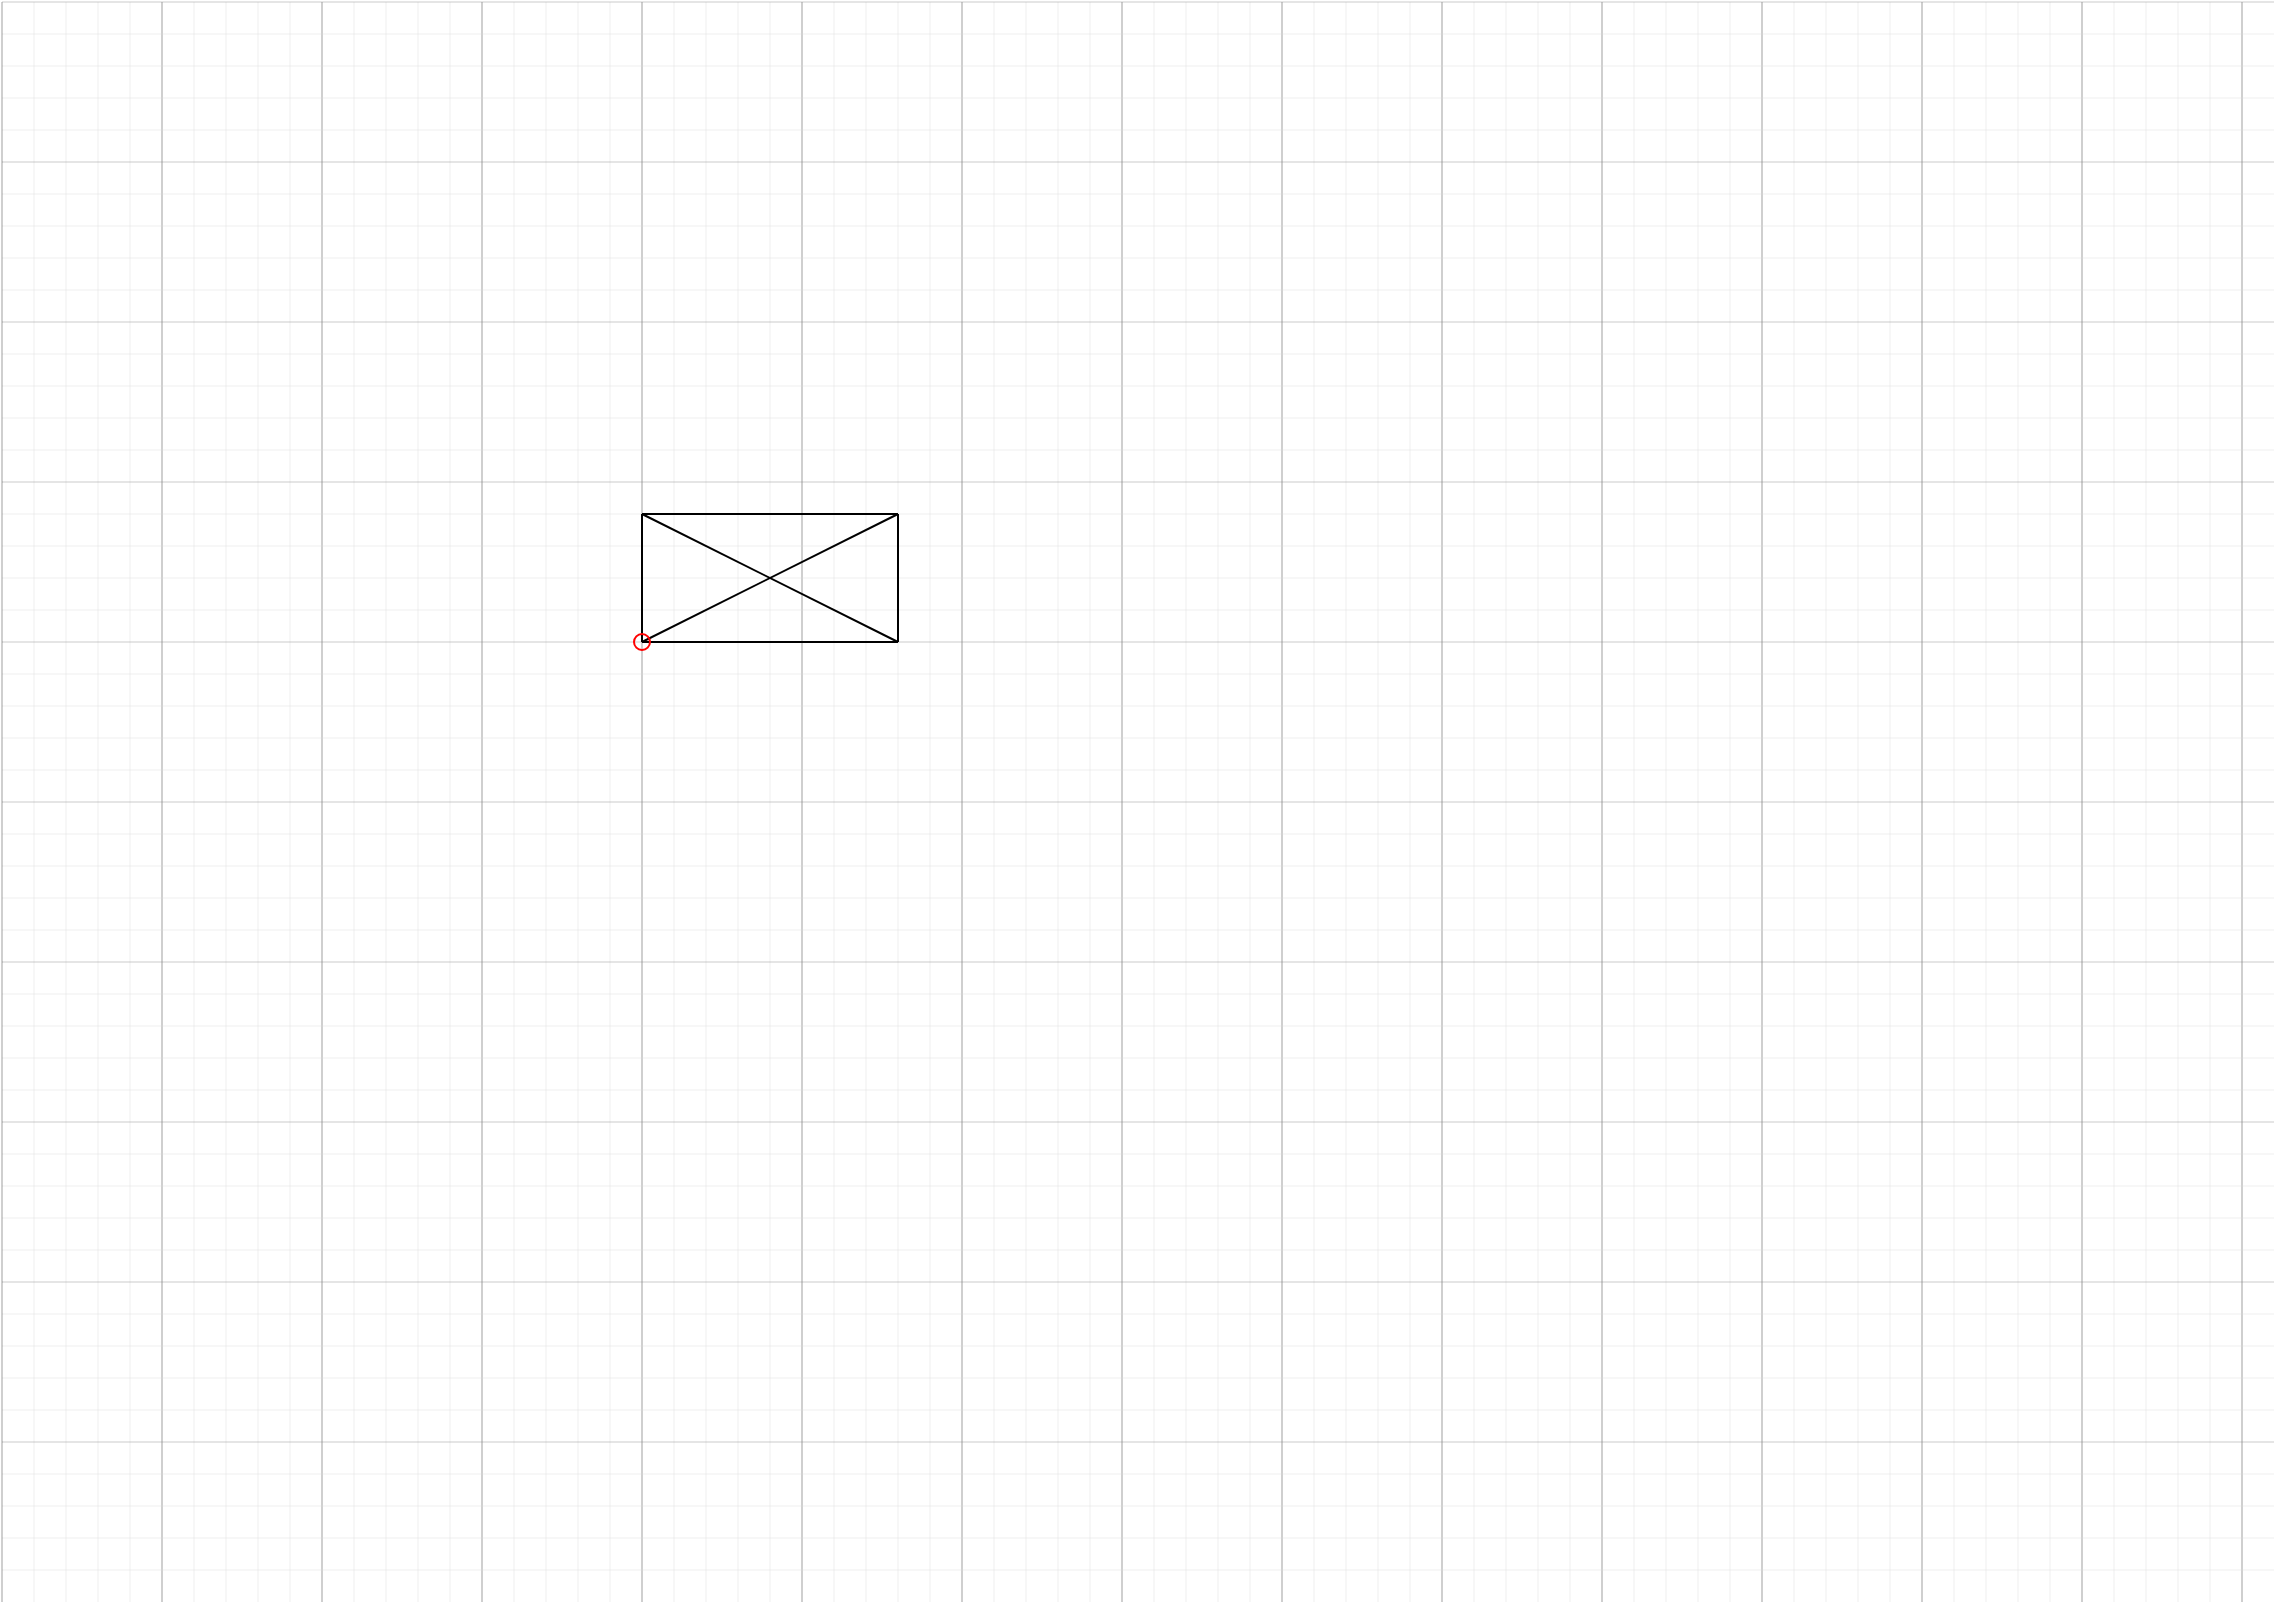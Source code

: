 <mxfile compressed="false" version="20.3.0" type="device">
  <diagram name="PZ004A" id="1CP9VX86ncTdAmcYDIcw">
    <mxGraphModel dx="1422" dy="977" grid="1" gridSize="2" guides="1" tooltips="1" connect="1" arrows="1" fold="1" page="1" pageScale="1" pageWidth="1169" pageHeight="827" math="0" shadow="0">
      <root>
        <mxCell id="22vkG-h5v2N9dKBLQ-ZE-0" />
        <mxCell id="22vkG-h5v2N9dKBLQ-ZE-1" value="Grid" style="locked=1;" parent="22vkG-h5v2N9dKBLQ-ZE-0" />
        <mxCell id="22vkG-h5v2N9dKBLQ-ZE-2" value="Grid" style="group;noLabel=1;" parent="22vkG-h5v2N9dKBLQ-ZE-1" vertex="1" connectable="0">
          <mxGeometry x="16" y="16" width="1136" height="800" as="geometry" />
        </mxCell>
        <mxCell id="22vkG-h5v2N9dKBLQ-ZE-3" style="vsdxID=1362;edgeStyle=none;startArrow=none;endArrow=none;startSize=5;endSize=5;strokeColor=#D8D8D8;spacingTop=0;spacingBottom=0;spacingLeft=0;spacingRight=0;verticalAlign=middle;html=1;labelBackgroundColor=#ffffff;rounded=0;fillOpacity=80;strokeOpacity=20;" parent="22vkG-h5v2N9dKBLQ-ZE-2" edge="1">
          <mxGeometry relative="1" as="geometry">
            <Array as="points" />
            <mxPoint x="832" y="800" as="sourcePoint" />
            <mxPoint x="832" as="targetPoint" />
          </mxGeometry>
        </mxCell>
        <mxCell id="22vkG-h5v2N9dKBLQ-ZE-4" style="vsdxID=1363;edgeStyle=none;startArrow=none;endArrow=none;startSize=5;endSize=5;strokeColor=#D8D8D8;spacingTop=0;spacingBottom=0;spacingLeft=0;spacingRight=0;verticalAlign=middle;html=1;labelBackgroundColor=#ffffff;rounded=0;fillOpacity=80;strokeOpacity=20;" parent="22vkG-h5v2N9dKBLQ-ZE-2" edge="1">
          <mxGeometry relative="1" as="geometry">
            <Array as="points" />
            <mxPoint x="816" y="800" as="sourcePoint" />
            <mxPoint x="816" as="targetPoint" />
          </mxGeometry>
        </mxCell>
        <mxCell id="22vkG-h5v2N9dKBLQ-ZE-5" style="vsdxID=1364;edgeStyle=none;startArrow=none;endArrow=none;startSize=5;endSize=5;strokeColor=#0F0F0F;spacingTop=0;spacingBottom=0;spacingLeft=0;spacingRight=0;verticalAlign=middle;html=1;labelBackgroundColor=#ffffff;rounded=0;fillOpacity=80;strokeOpacity=20;" parent="22vkG-h5v2N9dKBLQ-ZE-2" edge="1">
          <mxGeometry relative="1" as="geometry">
            <Array as="points" />
            <mxPoint x="800" y="800" as="sourcePoint" />
            <mxPoint x="800" as="targetPoint" />
          </mxGeometry>
        </mxCell>
        <mxCell id="22vkG-h5v2N9dKBLQ-ZE-6" style="vsdxID=1396;edgeStyle=none;startArrow=none;endArrow=none;startSize=5;endSize=5;strokeColor=#0F0F0F;spacingTop=0;spacingBottom=0;spacingLeft=0;spacingRight=0;verticalAlign=middle;html=1;labelBackgroundColor=#ffffff;rounded=0;fillOpacity=80;strokeOpacity=20;" parent="22vkG-h5v2N9dKBLQ-ZE-2" edge="1">
          <mxGeometry relative="1" as="geometry">
            <Array as="points" />
            <mxPoint x="880" y="800" as="sourcePoint" />
            <mxPoint x="880" as="targetPoint" />
          </mxGeometry>
        </mxCell>
        <mxCell id="22vkG-h5v2N9dKBLQ-ZE-7" style="vsdxID=1397;edgeStyle=none;startArrow=none;endArrow=none;startSize=5;endSize=5;strokeColor=#D8D8D8;spacingTop=0;spacingBottom=0;spacingLeft=0;spacingRight=0;verticalAlign=middle;html=1;labelBackgroundColor=#ffffff;rounded=0;fillOpacity=80;strokeOpacity=20;" parent="22vkG-h5v2N9dKBLQ-ZE-2" edge="1">
          <mxGeometry relative="1" as="geometry">
            <Array as="points" />
            <mxPoint x="864" y="800" as="sourcePoint" />
            <mxPoint x="864" as="targetPoint" />
          </mxGeometry>
        </mxCell>
        <mxCell id="22vkG-h5v2N9dKBLQ-ZE-8" style="vsdxID=1398;edgeStyle=none;startArrow=none;endArrow=none;startSize=5;endSize=5;strokeColor=#D8D8D8;spacingTop=0;spacingBottom=0;spacingLeft=0;spacingRight=0;verticalAlign=middle;html=1;labelBackgroundColor=#ffffff;rounded=0;fillOpacity=80;strokeOpacity=20;" parent="22vkG-h5v2N9dKBLQ-ZE-2" edge="1">
          <mxGeometry relative="1" as="geometry">
            <Array as="points" />
            <mxPoint x="848" y="800" as="sourcePoint" />
            <mxPoint x="848" as="targetPoint" />
          </mxGeometry>
        </mxCell>
        <mxCell id="22vkG-h5v2N9dKBLQ-ZE-9" style="vsdxID=1362;edgeStyle=none;startArrow=none;endArrow=none;startSize=5;endSize=5;strokeColor=#D8D8D8;spacingTop=0;spacingBottom=0;spacingLeft=0;spacingRight=0;verticalAlign=middle;html=1;labelBackgroundColor=#ffffff;rounded=0;fillOpacity=80;strokeOpacity=20;" parent="22vkG-h5v2N9dKBLQ-ZE-2" edge="1">
          <mxGeometry relative="1" as="geometry">
            <Array as="points" />
            <mxPoint x="1024" y="800" as="sourcePoint" />
            <mxPoint x="1024" as="targetPoint" />
          </mxGeometry>
        </mxCell>
        <mxCell id="22vkG-h5v2N9dKBLQ-ZE-10" style="vsdxID=1363;edgeStyle=none;startArrow=none;endArrow=none;startSize=5;endSize=5;strokeColor=#D8D8D8;spacingTop=0;spacingBottom=0;spacingLeft=0;spacingRight=0;verticalAlign=middle;html=1;labelBackgroundColor=#ffffff;rounded=0;fillOpacity=80;strokeOpacity=20;" parent="22vkG-h5v2N9dKBLQ-ZE-2" edge="1">
          <mxGeometry relative="1" as="geometry">
            <Array as="points" />
            <mxPoint x="1008" y="800" as="sourcePoint" />
            <mxPoint x="1008" as="targetPoint" />
          </mxGeometry>
        </mxCell>
        <mxCell id="22vkG-h5v2N9dKBLQ-ZE-11" style="vsdxID=1364;edgeStyle=none;startArrow=none;endArrow=none;startSize=5;endSize=5;strokeColor=#D8D8D8;spacingTop=0;spacingBottom=0;spacingLeft=0;spacingRight=0;verticalAlign=middle;html=1;labelBackgroundColor=#ffffff;rounded=0;fillOpacity=80;strokeOpacity=20;" parent="22vkG-h5v2N9dKBLQ-ZE-2" edge="1">
          <mxGeometry relative="1" as="geometry">
            <Array as="points" />
            <mxPoint x="992" y="800" as="sourcePoint" />
            <mxPoint x="992" as="targetPoint" />
          </mxGeometry>
        </mxCell>
        <mxCell id="22vkG-h5v2N9dKBLQ-ZE-12" style="vsdxID=1365;edgeStyle=none;startArrow=none;endArrow=none;startSize=5;endSize=5;strokeColor=#D8D8D8;spacingTop=0;spacingBottom=0;spacingLeft=0;spacingRight=0;verticalAlign=middle;html=1;labelBackgroundColor=#ffffff;rounded=0;fillOpacity=80;strokeOpacity=20;" parent="22vkG-h5v2N9dKBLQ-ZE-2" edge="1">
          <mxGeometry relative="1" as="geometry">
            <Array as="points" />
            <mxPoint x="976" y="800" as="sourcePoint" />
            <mxPoint x="976" as="targetPoint" />
          </mxGeometry>
        </mxCell>
        <mxCell id="22vkG-h5v2N9dKBLQ-ZE-13" style="vsdxID=1366;edgeStyle=none;startArrow=none;endArrow=none;startSize=5;endSize=5;strokeColor=#D8D8D8;spacingTop=0;spacingBottom=0;spacingLeft=0;spacingRight=0;verticalAlign=middle;html=1;labelBackgroundColor=#ffffff;rounded=0;fillOpacity=80;strokeOpacity=20;" parent="22vkG-h5v2N9dKBLQ-ZE-2" edge="1">
          <mxGeometry relative="1" as="geometry">
            <Array as="points" />
            <mxPoint x="944" y="800" as="sourcePoint" />
            <mxPoint x="944" as="targetPoint" />
          </mxGeometry>
        </mxCell>
        <mxCell id="22vkG-h5v2N9dKBLQ-ZE-14" style="vsdxID=1367;edgeStyle=none;startArrow=none;endArrow=none;startSize=5;endSize=5;strokeColor=#D8D8D8;spacingTop=0;spacingBottom=0;spacingLeft=0;spacingRight=0;verticalAlign=middle;html=1;labelBackgroundColor=#ffffff;rounded=0;fillOpacity=80;strokeOpacity=20;" parent="22vkG-h5v2N9dKBLQ-ZE-2" edge="1">
          <mxGeometry relative="1" as="geometry">
            <Array as="points" />
            <mxPoint x="928" y="800" as="sourcePoint" />
            <mxPoint x="928" as="targetPoint" />
          </mxGeometry>
        </mxCell>
        <mxCell id="22vkG-h5v2N9dKBLQ-ZE-15" style="vsdxID=1368;edgeStyle=none;startArrow=none;endArrow=none;startSize=5;endSize=5;strokeColor=#D8D8D8;spacingTop=0;spacingBottom=0;spacingLeft=0;spacingRight=0;verticalAlign=middle;html=1;labelBackgroundColor=#ffffff;rounded=0;fillOpacity=80;strokeOpacity=20;" parent="22vkG-h5v2N9dKBLQ-ZE-2" edge="1">
          <mxGeometry relative="1" as="geometry">
            <Array as="points" />
            <mxPoint x="912" y="800" as="sourcePoint" />
            <mxPoint x="912" as="targetPoint" />
          </mxGeometry>
        </mxCell>
        <mxCell id="22vkG-h5v2N9dKBLQ-ZE-16" style="vsdxID=1369;edgeStyle=none;startArrow=none;endArrow=none;startSize=5;endSize=5;strokeColor=#D8D8D8;spacingTop=0;spacingBottom=0;spacingLeft=0;spacingRight=0;verticalAlign=middle;html=1;labelBackgroundColor=#ffffff;rounded=0;fillOpacity=80;strokeOpacity=20;" parent="22vkG-h5v2N9dKBLQ-ZE-2" edge="1">
          <mxGeometry relative="1" as="geometry">
            <Array as="points" />
            <mxPoint x="896" y="800" as="sourcePoint" />
            <mxPoint x="896" as="targetPoint" />
          </mxGeometry>
        </mxCell>
        <mxCell id="22vkG-h5v2N9dKBLQ-ZE-17" style="vsdxID=1370;edgeStyle=none;startArrow=none;endArrow=none;startSize=5;endSize=5;strokeColor=#0F0F0F;spacingTop=0;spacingBottom=0;spacingLeft=0;spacingRight=0;verticalAlign=middle;html=1;labelBackgroundColor=#ffffff;rounded=0;fillOpacity=80;strokeOpacity=20;" parent="22vkG-h5v2N9dKBLQ-ZE-2" edge="1">
          <mxGeometry relative="1" as="geometry">
            <Array as="points" />
            <mxPoint x="960" y="800" as="sourcePoint" />
            <mxPoint x="960" as="targetPoint" />
          </mxGeometry>
        </mxCell>
        <mxCell id="22vkG-h5v2N9dKBLQ-ZE-18" style="vsdxID=1398;edgeStyle=none;startArrow=none;endArrow=none;startSize=5;endSize=5;strokeColor=#0F0F0F;spacingTop=0;spacingBottom=0;spacingLeft=0;spacingRight=0;verticalAlign=middle;html=1;labelBackgroundColor=#ffffff;rounded=0;fillOpacity=80;strokeOpacity=20;" parent="22vkG-h5v2N9dKBLQ-ZE-2" edge="1">
          <mxGeometry relative="1" as="geometry">
            <Array as="points" />
            <mxPoint x="1040" y="800" as="sourcePoint" />
            <mxPoint x="1040" as="targetPoint" />
          </mxGeometry>
        </mxCell>
        <mxCell id="22vkG-h5v2N9dKBLQ-ZE-19" style="vsdxID=1363;edgeStyle=none;startArrow=none;endArrow=none;startSize=5;endSize=5;strokeColor=#0F0F0F;spacingTop=0;spacingBottom=0;spacingLeft=0;spacingRight=0;verticalAlign=middle;html=1;labelBackgroundColor=#ffffff;rounded=0;fillOpacity=80;strokeOpacity=20;" parent="22vkG-h5v2N9dKBLQ-ZE-2" edge="1">
          <mxGeometry relative="1" as="geometry">
            <Array as="points" />
            <mxPoint x="1120" y="800" as="sourcePoint" />
            <mxPoint x="1120" as="targetPoint" />
          </mxGeometry>
        </mxCell>
        <mxCell id="22vkG-h5v2N9dKBLQ-ZE-20" style="vsdxID=1364;edgeStyle=none;startArrow=none;endArrow=none;startSize=5;endSize=5;strokeColor=#D8D8D8;spacingTop=0;spacingBottom=0;spacingLeft=0;spacingRight=0;verticalAlign=middle;html=1;labelBackgroundColor=#ffffff;rounded=0;fillOpacity=80;strokeOpacity=20;" parent="22vkG-h5v2N9dKBLQ-ZE-2" edge="1">
          <mxGeometry relative="1" as="geometry">
            <Array as="points" />
            <mxPoint x="1104" y="800" as="sourcePoint" />
            <mxPoint x="1104" as="targetPoint" />
          </mxGeometry>
        </mxCell>
        <mxCell id="22vkG-h5v2N9dKBLQ-ZE-21" style="vsdxID=1365;edgeStyle=none;startArrow=none;endArrow=none;startSize=5;endSize=5;strokeColor=#D8D8D8;spacingTop=0;spacingBottom=0;spacingLeft=0;spacingRight=0;verticalAlign=middle;html=1;labelBackgroundColor=#ffffff;rounded=0;fillOpacity=80;strokeOpacity=20;" parent="22vkG-h5v2N9dKBLQ-ZE-2" edge="1">
          <mxGeometry relative="1" as="geometry">
            <Array as="points" />
            <mxPoint x="1088" y="800" as="sourcePoint" />
            <mxPoint x="1088" as="targetPoint" />
          </mxGeometry>
        </mxCell>
        <mxCell id="22vkG-h5v2N9dKBLQ-ZE-22" style="vsdxID=1366;edgeStyle=none;startArrow=none;endArrow=none;startSize=5;endSize=5;strokeColor=#D8D8D8;spacingTop=0;spacingBottom=0;spacingLeft=0;spacingRight=0;verticalAlign=middle;html=1;labelBackgroundColor=#ffffff;rounded=0;fillOpacity=80;strokeOpacity=20;" parent="22vkG-h5v2N9dKBLQ-ZE-2" edge="1">
          <mxGeometry relative="1" as="geometry">
            <Array as="points" />
            <mxPoint x="1056" y="800" as="sourcePoint" />
            <mxPoint x="1056" as="targetPoint" />
          </mxGeometry>
        </mxCell>
        <mxCell id="22vkG-h5v2N9dKBLQ-ZE-23" style="vsdxID=1370;edgeStyle=none;startArrow=none;endArrow=none;startSize=5;endSize=5;strokeColor=#D8D8D8;spacingTop=0;spacingBottom=0;spacingLeft=0;spacingRight=0;verticalAlign=middle;html=1;labelBackgroundColor=#ffffff;rounded=0;fillOpacity=80;strokeOpacity=20;" parent="22vkG-h5v2N9dKBLQ-ZE-2" edge="1">
          <mxGeometry relative="1" as="geometry">
            <Array as="points" />
            <mxPoint x="1072" y="800" as="sourcePoint" />
            <mxPoint x="1072" as="targetPoint" />
          </mxGeometry>
        </mxCell>
        <mxCell id="22vkG-h5v2N9dKBLQ-ZE-24" style="vsdxID=1362;edgeStyle=none;startArrow=none;endArrow=none;startSize=5;endSize=5;strokeColor=#D8D8D8;spacingTop=0;spacingBottom=0;spacingLeft=0;spacingRight=0;verticalAlign=middle;html=1;labelBackgroundColor=#ffffff;rounded=0;fillOpacity=80;strokeOpacity=20;" parent="22vkG-h5v2N9dKBLQ-ZE-2" edge="1">
          <mxGeometry relative="1" as="geometry">
            <Array as="points" />
            <mxPoint x="576" as="sourcePoint" />
            <mxPoint x="576" y="800" as="targetPoint" />
          </mxGeometry>
        </mxCell>
        <mxCell id="22vkG-h5v2N9dKBLQ-ZE-25" style="vsdxID=1363;edgeStyle=none;startArrow=none;endArrow=none;startSize=5;endSize=5;strokeColor=#0F0F0F;spacingTop=0;spacingBottom=0;spacingLeft=0;spacingRight=0;verticalAlign=middle;html=1;labelBackgroundColor=#ffffff;rounded=0;fillOpacity=80;strokeOpacity=20;" parent="22vkG-h5v2N9dKBLQ-ZE-2" edge="1">
          <mxGeometry relative="1" as="geometry">
            <Array as="points" />
            <mxPoint x="560" as="sourcePoint" />
            <mxPoint x="560" y="800" as="targetPoint" />
          </mxGeometry>
        </mxCell>
        <mxCell id="22vkG-h5v2N9dKBLQ-ZE-26" style="vsdxID=1364;edgeStyle=none;startArrow=none;endArrow=none;startSize=5;endSize=5;strokeColor=#D8D8D8;spacingTop=0;spacingBottom=0;spacingLeft=0;spacingRight=0;verticalAlign=middle;html=1;labelBackgroundColor=#ffffff;rounded=0;fillOpacity=80;strokeOpacity=20;" parent="22vkG-h5v2N9dKBLQ-ZE-2" edge="1">
          <mxGeometry relative="1" as="geometry">
            <Array as="points" />
            <mxPoint x="544" as="sourcePoint" />
            <mxPoint x="544" y="800" as="targetPoint" />
          </mxGeometry>
        </mxCell>
        <mxCell id="22vkG-h5v2N9dKBLQ-ZE-27" style="vsdxID=1365;edgeStyle=none;startArrow=none;endArrow=none;startSize=5;endSize=5;strokeColor=#D8D8D8;spacingTop=0;spacingBottom=0;spacingLeft=0;spacingRight=0;verticalAlign=middle;html=1;labelBackgroundColor=#ffffff;rounded=0;fillOpacity=80;strokeOpacity=20;" parent="22vkG-h5v2N9dKBLQ-ZE-2" edge="1">
          <mxGeometry relative="1" as="geometry">
            <Array as="points" />
            <mxPoint x="528" as="sourcePoint" />
            <mxPoint x="528" y="800" as="targetPoint" />
          </mxGeometry>
        </mxCell>
        <mxCell id="22vkG-h5v2N9dKBLQ-ZE-28" style="vsdxID=1366;edgeStyle=none;startArrow=none;endArrow=none;startSize=5;endSize=5;strokeColor=#D8D8D8;spacingTop=0;spacingBottom=0;spacingLeft=0;spacingRight=0;verticalAlign=middle;html=1;labelBackgroundColor=#ffffff;rounded=0;fillOpacity=80;strokeOpacity=20;" parent="22vkG-h5v2N9dKBLQ-ZE-2" edge="1">
          <mxGeometry relative="1" as="geometry">
            <Array as="points" />
            <mxPoint x="496" as="sourcePoint" />
            <mxPoint x="496" y="800" as="targetPoint" />
          </mxGeometry>
        </mxCell>
        <mxCell id="22vkG-h5v2N9dKBLQ-ZE-29" style="vsdxID=1367;edgeStyle=none;startArrow=none;endArrow=none;startSize=5;endSize=5;strokeColor=#0F0F0F;spacingTop=0;spacingBottom=0;spacingLeft=0;spacingRight=0;verticalAlign=middle;html=1;labelBackgroundColor=#ffffff;rounded=0;fillOpacity=80;strokeOpacity=20;" parent="22vkG-h5v2N9dKBLQ-ZE-2" edge="1">
          <mxGeometry relative="1" as="geometry">
            <Array as="points" />
            <mxPoint x="480" as="sourcePoint" />
            <mxPoint x="480" y="800" as="targetPoint" />
          </mxGeometry>
        </mxCell>
        <mxCell id="22vkG-h5v2N9dKBLQ-ZE-30" style="vsdxID=1368;edgeStyle=none;startArrow=none;endArrow=none;startSize=5;endSize=5;strokeColor=#D8D8D8;spacingTop=0;spacingBottom=0;spacingLeft=0;spacingRight=0;verticalAlign=middle;html=1;labelBackgroundColor=#ffffff;rounded=0;fillOpacity=80;strokeOpacity=20;" parent="22vkG-h5v2N9dKBLQ-ZE-2" edge="1">
          <mxGeometry relative="1" as="geometry">
            <Array as="points" />
            <mxPoint x="464" as="sourcePoint" />
            <mxPoint x="464" y="800" as="targetPoint" />
          </mxGeometry>
        </mxCell>
        <mxCell id="22vkG-h5v2N9dKBLQ-ZE-31" style="vsdxID=1369;edgeStyle=none;startArrow=none;endArrow=none;startSize=5;endSize=5;strokeColor=#D8D8D8;spacingTop=0;spacingBottom=0;spacingLeft=0;spacingRight=0;verticalAlign=middle;html=1;labelBackgroundColor=#ffffff;rounded=0;fillOpacity=80;strokeOpacity=20;" parent="22vkG-h5v2N9dKBLQ-ZE-2" edge="1">
          <mxGeometry relative="1" as="geometry">
            <Array as="points" />
            <mxPoint x="448" as="sourcePoint" />
            <mxPoint x="448" y="800" as="targetPoint" />
          </mxGeometry>
        </mxCell>
        <mxCell id="22vkG-h5v2N9dKBLQ-ZE-32" style="vsdxID=1370;edgeStyle=none;startArrow=none;endArrow=none;startSize=5;endSize=5;strokeColor=#D8D8D8;spacingTop=0;spacingBottom=0;spacingLeft=0;spacingRight=0;verticalAlign=middle;html=1;labelBackgroundColor=#ffffff;rounded=0;fillOpacity=80;strokeOpacity=20;" parent="22vkG-h5v2N9dKBLQ-ZE-2" edge="1">
          <mxGeometry relative="1" as="geometry">
            <Array as="points" />
            <mxPoint x="512" as="sourcePoint" />
            <mxPoint x="512" y="800" as="targetPoint" />
          </mxGeometry>
        </mxCell>
        <mxCell id="22vkG-h5v2N9dKBLQ-ZE-33" style="vsdxID=1371;edgeStyle=none;startArrow=none;endArrow=none;startSize=5;endSize=5;strokeColor=#D8D8D8;spacingTop=0;spacingBottom=0;spacingLeft=0;spacingRight=0;verticalAlign=middle;html=1;labelBackgroundColor=#ffffff;rounded=0;fillOpacity=80;strokeOpacity=20;" parent="22vkG-h5v2N9dKBLQ-ZE-2" edge="1">
          <mxGeometry relative="1" as="geometry">
            <Array as="points" />
            <mxPoint x="432" as="sourcePoint" />
            <mxPoint x="432" y="800" as="targetPoint" />
          </mxGeometry>
        </mxCell>
        <mxCell id="22vkG-h5v2N9dKBLQ-ZE-34" style="vsdxID=1372;edgeStyle=none;startArrow=none;endArrow=none;startSize=5;endSize=5;strokeColor=#D8D8D8;spacingTop=0;spacingBottom=0;spacingLeft=0;spacingRight=0;verticalAlign=middle;html=1;labelBackgroundColor=#ffffff;rounded=0;fillOpacity=80;strokeOpacity=20;" parent="22vkG-h5v2N9dKBLQ-ZE-2" edge="1">
          <mxGeometry relative="1" as="geometry">
            <Array as="points" />
            <mxPoint x="416" as="sourcePoint" />
            <mxPoint x="416" y="800" as="targetPoint" />
          </mxGeometry>
        </mxCell>
        <mxCell id="22vkG-h5v2N9dKBLQ-ZE-35" style="vsdxID=1373;edgeStyle=none;startArrow=none;endArrow=none;startSize=5;endSize=5;strokeColor=#0F0F0F;spacingTop=0;spacingBottom=0;spacingLeft=0;spacingRight=0;verticalAlign=middle;html=1;labelBackgroundColor=#ffffff;rounded=0;fillOpacity=80;strokeOpacity=20;" parent="22vkG-h5v2N9dKBLQ-ZE-2" edge="1">
          <mxGeometry relative="1" as="geometry">
            <Array as="points" />
            <mxPoint x="400" as="sourcePoint" />
            <mxPoint x="400" y="800" as="targetPoint" />
          </mxGeometry>
        </mxCell>
        <mxCell id="22vkG-h5v2N9dKBLQ-ZE-36" style="vsdxID=1374;edgeStyle=none;startArrow=none;endArrow=none;startSize=5;endSize=5;strokeColor=#D8D8D8;spacingTop=0;spacingBottom=0;spacingLeft=0;spacingRight=0;verticalAlign=middle;html=1;labelBackgroundColor=#ffffff;rounded=0;fillOpacity=80;strokeOpacity=20;" parent="22vkG-h5v2N9dKBLQ-ZE-2" edge="1">
          <mxGeometry relative="1" as="geometry">
            <Array as="points" />
            <mxPoint x="384" as="sourcePoint" />
            <mxPoint x="384" y="800" as="targetPoint" />
          </mxGeometry>
        </mxCell>
        <mxCell id="22vkG-h5v2N9dKBLQ-ZE-37" style="vsdxID=1375;edgeStyle=none;startArrow=none;endArrow=none;startSize=5;endSize=5;strokeColor=#D8D8D8;spacingTop=0;spacingBottom=0;spacingLeft=0;spacingRight=0;verticalAlign=middle;html=1;labelBackgroundColor=#ffffff;rounded=0;fillOpacity=80;strokeOpacity=20;" parent="22vkG-h5v2N9dKBLQ-ZE-2" edge="1">
          <mxGeometry relative="1" as="geometry">
            <Array as="points" />
            <mxPoint x="352" as="sourcePoint" />
            <mxPoint x="352" y="800" as="targetPoint" />
          </mxGeometry>
        </mxCell>
        <mxCell id="22vkG-h5v2N9dKBLQ-ZE-38" style="vsdxID=1376;edgeStyle=none;startArrow=none;endArrow=none;startSize=5;endSize=5;strokeColor=#D8D8D8;spacingTop=0;spacingBottom=0;spacingLeft=0;spacingRight=0;verticalAlign=middle;html=1;labelBackgroundColor=#ffffff;rounded=0;fillOpacity=80;strokeOpacity=20;" parent="22vkG-h5v2N9dKBLQ-ZE-2" edge="1">
          <mxGeometry relative="1" as="geometry">
            <Array as="points" />
            <mxPoint x="336" as="sourcePoint" />
            <mxPoint x="336" y="800" as="targetPoint" />
          </mxGeometry>
        </mxCell>
        <mxCell id="22vkG-h5v2N9dKBLQ-ZE-39" style="vsdxID=1377;edgeStyle=none;startArrow=none;endArrow=none;startSize=5;endSize=5;strokeColor=#0F0F0F;spacingTop=0;spacingBottom=0;spacingLeft=0;spacingRight=0;verticalAlign=middle;html=1;labelBackgroundColor=#ffffff;rounded=0;fillOpacity=80;strokeOpacity=20;" parent="22vkG-h5v2N9dKBLQ-ZE-2" edge="1">
          <mxGeometry relative="1" as="geometry">
            <Array as="points" />
            <mxPoint x="320" as="sourcePoint" />
            <mxPoint x="320" y="800" as="targetPoint" />
          </mxGeometry>
        </mxCell>
        <mxCell id="22vkG-h5v2N9dKBLQ-ZE-40" style="vsdxID=1378;edgeStyle=none;startArrow=none;endArrow=none;startSize=5;endSize=5;strokeColor=#D8D8D8;spacingTop=0;spacingBottom=0;spacingLeft=0;spacingRight=0;verticalAlign=middle;html=1;labelBackgroundColor=#ffffff;rounded=0;fillOpacity=80;strokeOpacity=20;" parent="22vkG-h5v2N9dKBLQ-ZE-2" edge="1">
          <mxGeometry relative="1" as="geometry">
            <Array as="points" />
            <mxPoint x="304" as="sourcePoint" />
            <mxPoint x="304" y="800" as="targetPoint" />
          </mxGeometry>
        </mxCell>
        <mxCell id="22vkG-h5v2N9dKBLQ-ZE-41" style="vsdxID=1379;edgeStyle=none;startArrow=none;endArrow=none;startSize=5;endSize=5;strokeColor=#D8D8D8;spacingTop=0;spacingBottom=0;spacingLeft=0;spacingRight=0;verticalAlign=middle;html=1;labelBackgroundColor=#ffffff;rounded=0;fillOpacity=80;strokeOpacity=20;" parent="22vkG-h5v2N9dKBLQ-ZE-2" edge="1">
          <mxGeometry relative="1" as="geometry">
            <Array as="points" />
            <mxPoint x="368" as="sourcePoint" />
            <mxPoint x="368" y="800" as="targetPoint" />
          </mxGeometry>
        </mxCell>
        <mxCell id="22vkG-h5v2N9dKBLQ-ZE-42" style="vsdxID=1380;edgeStyle=none;startArrow=none;endArrow=none;startSize=5;endSize=5;strokeColor=#D8D8D8;spacingTop=0;spacingBottom=0;spacingLeft=0;spacingRight=0;verticalAlign=middle;html=1;labelBackgroundColor=#ffffff;rounded=0;fillOpacity=80;strokeOpacity=20;" parent="22vkG-h5v2N9dKBLQ-ZE-2" edge="1">
          <mxGeometry relative="1" as="geometry">
            <Array as="points" />
            <mxPoint x="288" as="sourcePoint" />
            <mxPoint x="288" y="800" as="targetPoint" />
          </mxGeometry>
        </mxCell>
        <mxCell id="22vkG-h5v2N9dKBLQ-ZE-43" style="vsdxID=1381;edgeStyle=none;startArrow=none;endArrow=none;startSize=5;endSize=5;strokeColor=#D8D8D8;spacingTop=0;spacingBottom=0;spacingLeft=0;spacingRight=0;verticalAlign=middle;html=1;labelBackgroundColor=#ffffff;rounded=0;fillOpacity=80;strokeOpacity=20;" parent="22vkG-h5v2N9dKBLQ-ZE-2" edge="1">
          <mxGeometry relative="1" as="geometry">
            <Array as="points" />
            <mxPoint x="272" as="sourcePoint" />
            <mxPoint x="272" y="800" as="targetPoint" />
          </mxGeometry>
        </mxCell>
        <mxCell id="22vkG-h5v2N9dKBLQ-ZE-44" style="vsdxID=1382;edgeStyle=none;startArrow=none;endArrow=none;startSize=5;endSize=5;strokeColor=#D8D8D8;spacingTop=0;spacingBottom=0;spacingLeft=0;spacingRight=0;verticalAlign=middle;html=1;labelBackgroundColor=#ffffff;rounded=0;fillOpacity=80;strokeOpacity=20;" parent="22vkG-h5v2N9dKBLQ-ZE-2" edge="1">
          <mxGeometry relative="1" as="geometry">
            <Array as="points" />
            <mxPoint x="256" as="sourcePoint" />
            <mxPoint x="256" y="800" as="targetPoint" />
          </mxGeometry>
        </mxCell>
        <mxCell id="22vkG-h5v2N9dKBLQ-ZE-45" style="vsdxID=1383;edgeStyle=none;startArrow=none;endArrow=none;startSize=5;endSize=5;strokeColor=#0F0F0F;spacingTop=0;spacingBottom=0;spacingLeft=0;spacingRight=0;verticalAlign=middle;html=1;labelBackgroundColor=#ffffff;rounded=0;fillOpacity=80;strokeOpacity=20;" parent="22vkG-h5v2N9dKBLQ-ZE-2" edge="1">
          <mxGeometry relative="1" as="geometry">
            <Array as="points" />
            <mxPoint x="240" as="sourcePoint" />
            <mxPoint x="240" y="800" as="targetPoint" />
          </mxGeometry>
        </mxCell>
        <mxCell id="22vkG-h5v2N9dKBLQ-ZE-46" style="vsdxID=1384;edgeStyle=none;startArrow=none;endArrow=none;startSize=5;endSize=5;strokeColor=#D8D8D8;spacingTop=0;spacingBottom=0;spacingLeft=0;spacingRight=0;verticalAlign=middle;html=1;labelBackgroundColor=#ffffff;rounded=0;fillOpacity=80;strokeOpacity=20;" parent="22vkG-h5v2N9dKBLQ-ZE-2" edge="1">
          <mxGeometry relative="1" as="geometry">
            <Array as="points" />
            <mxPoint x="208" as="sourcePoint" />
            <mxPoint x="208" y="800" as="targetPoint" />
          </mxGeometry>
        </mxCell>
        <mxCell id="22vkG-h5v2N9dKBLQ-ZE-47" style="vsdxID=1385;edgeStyle=none;startArrow=none;endArrow=none;startSize=5;endSize=5;strokeColor=#D8D8D8;spacingTop=0;spacingBottom=0;spacingLeft=0;spacingRight=0;verticalAlign=middle;html=1;labelBackgroundColor=#ffffff;rounded=0;fillOpacity=80;strokeOpacity=20;" parent="22vkG-h5v2N9dKBLQ-ZE-2" edge="1">
          <mxGeometry relative="1" as="geometry">
            <Array as="points" />
            <mxPoint x="192" as="sourcePoint" />
            <mxPoint x="192" y="800" as="targetPoint" />
          </mxGeometry>
        </mxCell>
        <mxCell id="22vkG-h5v2N9dKBLQ-ZE-48" style="vsdxID=1386;edgeStyle=none;startArrow=none;endArrow=none;startSize=5;endSize=5;strokeColor=#D8D8D8;spacingTop=0;spacingBottom=0;spacingLeft=0;spacingRight=0;verticalAlign=middle;html=1;labelBackgroundColor=#ffffff;rounded=0;fillOpacity=80;strokeOpacity=20;" parent="22vkG-h5v2N9dKBLQ-ZE-2" edge="1">
          <mxGeometry relative="1" as="geometry">
            <Array as="points" />
            <mxPoint x="176" as="sourcePoint" />
            <mxPoint x="176" y="800" as="targetPoint" />
          </mxGeometry>
        </mxCell>
        <mxCell id="22vkG-h5v2N9dKBLQ-ZE-49" style="vsdxID=1387;edgeStyle=none;startArrow=none;endArrow=none;startSize=5;endSize=5;strokeColor=#0F0F0F;spacingTop=0;spacingBottom=0;spacingLeft=0;spacingRight=0;verticalAlign=middle;html=1;labelBackgroundColor=#ffffff;rounded=0;fillOpacity=80;strokeOpacity=20;" parent="22vkG-h5v2N9dKBLQ-ZE-2" edge="1">
          <mxGeometry relative="1" as="geometry">
            <Array as="points" />
            <mxPoint x="160" as="sourcePoint" />
            <mxPoint x="160" y="800" as="targetPoint" />
          </mxGeometry>
        </mxCell>
        <mxCell id="22vkG-h5v2N9dKBLQ-ZE-50" style="vsdxID=1388;edgeStyle=none;startArrow=none;endArrow=none;startSize=5;endSize=5;strokeColor=#D8D8D8;spacingTop=0;spacingBottom=0;spacingLeft=0;spacingRight=0;verticalAlign=middle;html=1;labelBackgroundColor=#ffffff;rounded=0;fillOpacity=80;strokeOpacity=20;" parent="22vkG-h5v2N9dKBLQ-ZE-2" edge="1">
          <mxGeometry relative="1" as="geometry">
            <Array as="points" />
            <mxPoint x="224" as="sourcePoint" />
            <mxPoint x="224" y="800" as="targetPoint" />
          </mxGeometry>
        </mxCell>
        <mxCell id="22vkG-h5v2N9dKBLQ-ZE-51" style="vsdxID=1389;edgeStyle=none;startArrow=none;endArrow=none;startSize=5;endSize=5;strokeColor=#D8D8D8;spacingTop=0;spacingBottom=0;spacingLeft=0;spacingRight=0;verticalAlign=middle;html=1;labelBackgroundColor=#ffffff;rounded=0;fillOpacity=80;strokeOpacity=20;" parent="22vkG-h5v2N9dKBLQ-ZE-2" edge="1">
          <mxGeometry relative="1" as="geometry">
            <Array as="points" />
            <mxPoint x="144" as="sourcePoint" />
            <mxPoint x="144" y="800" as="targetPoint" />
          </mxGeometry>
        </mxCell>
        <mxCell id="22vkG-h5v2N9dKBLQ-ZE-52" style="vsdxID=1390;edgeStyle=none;startArrow=none;endArrow=none;startSize=5;endSize=5;strokeColor=#D8D8D8;spacingTop=0;spacingBottom=0;spacingLeft=0;spacingRight=0;verticalAlign=middle;html=1;labelBackgroundColor=#ffffff;rounded=0;fillOpacity=80;strokeOpacity=20;" parent="22vkG-h5v2N9dKBLQ-ZE-2" edge="1">
          <mxGeometry relative="1" as="geometry">
            <Array as="points" />
            <mxPoint x="128" as="sourcePoint" />
            <mxPoint x="128" y="800" as="targetPoint" />
          </mxGeometry>
        </mxCell>
        <mxCell id="22vkG-h5v2N9dKBLQ-ZE-53" style="vsdxID=1391;edgeStyle=none;startArrow=none;endArrow=none;startSize=5;endSize=5;strokeColor=#D8D8D8;spacingTop=0;spacingBottom=0;spacingLeft=0;spacingRight=0;verticalAlign=middle;html=1;labelBackgroundColor=#ffffff;rounded=0;fillOpacity=80;strokeOpacity=20;" parent="22vkG-h5v2N9dKBLQ-ZE-2" edge="1">
          <mxGeometry relative="1" as="geometry">
            <Array as="points" />
            <mxPoint x="112" as="sourcePoint" />
            <mxPoint x="112" y="800" as="targetPoint" />
          </mxGeometry>
        </mxCell>
        <mxCell id="22vkG-h5v2N9dKBLQ-ZE-54" style="vsdxID=1392;edgeStyle=none;startArrow=none;endArrow=none;startSize=5;endSize=5;strokeColor=#D8D8D8;spacingTop=0;spacingBottom=0;spacingLeft=0;spacingRight=0;verticalAlign=middle;html=1;labelBackgroundColor=#ffffff;rounded=0;fillOpacity=80;strokeOpacity=20;" parent="22vkG-h5v2N9dKBLQ-ZE-2" edge="1">
          <mxGeometry relative="1" as="geometry">
            <mxPoint x="-1" as="offset" />
            <Array as="points" />
            <mxPoint x="48" as="sourcePoint" />
            <mxPoint x="48" y="800" as="targetPoint" />
          </mxGeometry>
        </mxCell>
        <mxCell id="22vkG-h5v2N9dKBLQ-ZE-55" style="vsdxID=1393;edgeStyle=none;startArrow=none;endArrow=none;startSize=5;endSize=5;strokeColor=#D8D8D8;spacingTop=0;spacingBottom=0;spacingLeft=0;spacingRight=0;verticalAlign=middle;html=1;labelBackgroundColor=#ffffff;rounded=0;fillOpacity=80;strokeOpacity=20;" parent="22vkG-h5v2N9dKBLQ-ZE-2" edge="1">
          <mxGeometry relative="1" as="geometry">
            <Array as="points" />
            <mxPoint x="64" as="sourcePoint" />
            <mxPoint x="64" y="800" as="targetPoint" />
          </mxGeometry>
        </mxCell>
        <mxCell id="22vkG-h5v2N9dKBLQ-ZE-56" style="vsdxID=1394;edgeStyle=none;startArrow=none;endArrow=none;startSize=5;endSize=5;strokeColor=#D8D8D8;spacingTop=0;spacingBottom=0;spacingLeft=0;spacingRight=0;verticalAlign=middle;html=1;labelBackgroundColor=#ffffff;rounded=0;fillOpacity=80;strokeOpacity=20;" parent="22vkG-h5v2N9dKBLQ-ZE-2" edge="1">
          <mxGeometry relative="1" as="geometry">
            <mxPoint as="offset" />
            <Array as="points" />
            <mxPoint x="16" as="sourcePoint" />
            <mxPoint x="16" y="800" as="targetPoint" />
          </mxGeometry>
        </mxCell>
        <mxCell id="22vkG-h5v2N9dKBLQ-ZE-57" style="vsdxID=1395;edgeStyle=none;startArrow=none;endArrow=none;startSize=5;endSize=5;strokeColor=#0F0F0F;spacingTop=0;spacingBottom=0;spacingLeft=0;spacingRight=0;verticalAlign=middle;html=1;labelBackgroundColor=#ffffff;rounded=0;fillOpacity=80;strokeOpacity=20;" parent="22vkG-h5v2N9dKBLQ-ZE-2" edge="1">
          <mxGeometry relative="1" as="geometry">
            <Array as="points" />
            <mxPoint x="80" as="sourcePoint" />
            <mxPoint x="80" y="800" as="targetPoint" />
          </mxGeometry>
        </mxCell>
        <mxCell id="22vkG-h5v2N9dKBLQ-ZE-58" style="vsdxID=1396;edgeStyle=none;startArrow=none;endArrow=none;startSize=5;endSize=5;strokeColor=#D8D8D8;spacingTop=0;spacingBottom=0;spacingLeft=0;spacingRight=0;verticalAlign=middle;html=1;labelBackgroundColor=#ffffff;rounded=0;fillOpacity=80;strokeOpacity=20;" parent="22vkG-h5v2N9dKBLQ-ZE-2" edge="1">
          <mxGeometry relative="1" as="geometry">
            <Array as="points" />
            <mxPoint x="624" as="sourcePoint" />
            <mxPoint x="624" y="800" as="targetPoint" />
          </mxGeometry>
        </mxCell>
        <mxCell id="22vkG-h5v2N9dKBLQ-ZE-59" style="vsdxID=1397;edgeStyle=none;startArrow=none;endArrow=none;startSize=5;endSize=5;strokeColor=#D8D8D8;spacingTop=0;spacingBottom=0;spacingLeft=0;spacingRight=0;verticalAlign=middle;html=1;labelBackgroundColor=#ffffff;rounded=0;fillOpacity=80;strokeOpacity=20;" parent="22vkG-h5v2N9dKBLQ-ZE-2" edge="1">
          <mxGeometry relative="1" as="geometry">
            <Array as="points" />
            <mxPoint x="608" as="sourcePoint" />
            <mxPoint x="608" y="800" as="targetPoint" />
          </mxGeometry>
        </mxCell>
        <mxCell id="22vkG-h5v2N9dKBLQ-ZE-60" style="vsdxID=1398;edgeStyle=none;startArrow=none;endArrow=none;startSize=5;endSize=5;strokeColor=#D8D8D8;spacingTop=0;spacingBottom=0;spacingLeft=0;spacingRight=0;verticalAlign=middle;html=1;labelBackgroundColor=#ffffff;rounded=0;fillOpacity=80;strokeOpacity=20;" parent="22vkG-h5v2N9dKBLQ-ZE-2" edge="1">
          <mxGeometry relative="1" as="geometry">
            <Array as="points" />
            <mxPoint x="592" as="sourcePoint" />
            <mxPoint x="592" y="800" as="targetPoint" />
          </mxGeometry>
        </mxCell>
        <mxCell id="22vkG-h5v2N9dKBLQ-ZE-61" style="vsdxID=1399;edgeStyle=none;startArrow=none;endArrow=none;startSize=5;endSize=5;strokeColor=#D8D8D8;spacingTop=0;spacingBottom=0;spacingLeft=0;spacingRight=0;verticalAlign=middle;html=1;labelBackgroundColor=#ffffff;rounded=0;fillOpacity=80;strokeOpacity=20;" parent="22vkG-h5v2N9dKBLQ-ZE-2" edge="1">
          <mxGeometry relative="1" as="geometry">
            <Array as="points" />
            <mxPoint x="96" as="sourcePoint" />
            <mxPoint x="96" y="800" as="targetPoint" />
          </mxGeometry>
        </mxCell>
        <mxCell id="22vkG-h5v2N9dKBLQ-ZE-62" style="vsdxID=1403;edgeStyle=none;startArrow=none;endArrow=none;startSize=5;endSize=5;strokeColor=#D8D8D8;spacingTop=0;spacingBottom=0;spacingLeft=0;spacingRight=0;verticalAlign=middle;html=1;labelBackgroundColor=#ffffff;rounded=0;fillOpacity=80;strokeOpacity=20;" parent="22vkG-h5v2N9dKBLQ-ZE-2" edge="1">
          <mxGeometry relative="1" as="geometry">
            <Array as="points" />
            <mxPoint x="32" as="sourcePoint" />
            <mxPoint x="32" y="800" as="targetPoint" />
          </mxGeometry>
        </mxCell>
        <mxCell id="22vkG-h5v2N9dKBLQ-ZE-63" style="vsdxID=1362;edgeStyle=none;startArrow=none;endArrow=none;startSize=5;endSize=5;strokeColor=#D8D8D8;spacingTop=0;spacingBottom=0;spacingLeft=0;spacingRight=0;verticalAlign=middle;html=1;labelBackgroundColor=#ffffff;rounded=0;fillOpacity=80;strokeOpacity=20;" parent="22vkG-h5v2N9dKBLQ-ZE-2" edge="1">
          <mxGeometry relative="1" as="geometry">
            <Array as="points" />
            <mxPoint x="768" as="sourcePoint" />
            <mxPoint x="768" y="800" as="targetPoint" />
          </mxGeometry>
        </mxCell>
        <mxCell id="22vkG-h5v2N9dKBLQ-ZE-64" style="vsdxID=1363;edgeStyle=none;startArrow=none;endArrow=none;startSize=5;endSize=5;strokeColor=#D8D8D8;spacingTop=0;spacingBottom=0;spacingLeft=0;spacingRight=0;verticalAlign=middle;html=1;labelBackgroundColor=#ffffff;rounded=0;fillOpacity=80;strokeOpacity=20;" parent="22vkG-h5v2N9dKBLQ-ZE-2" edge="1">
          <mxGeometry relative="1" as="geometry">
            <Array as="points" />
            <mxPoint x="752" as="sourcePoint" />
            <mxPoint x="752" y="800" as="targetPoint" />
          </mxGeometry>
        </mxCell>
        <mxCell id="22vkG-h5v2N9dKBLQ-ZE-65" style="vsdxID=1364;edgeStyle=none;startArrow=none;endArrow=none;startSize=5;endSize=5;strokeColor=#D8D8D8;spacingTop=0;spacingBottom=0;spacingLeft=0;spacingRight=0;verticalAlign=middle;html=1;labelBackgroundColor=#ffffff;rounded=0;fillOpacity=80;strokeOpacity=20;" parent="22vkG-h5v2N9dKBLQ-ZE-2" edge="1">
          <mxGeometry relative="1" as="geometry">
            <Array as="points" />
            <mxPoint x="736" as="sourcePoint" />
            <mxPoint x="736" y="800" as="targetPoint" />
          </mxGeometry>
        </mxCell>
        <mxCell id="22vkG-h5v2N9dKBLQ-ZE-66" style="vsdxID=1365;edgeStyle=none;startArrow=none;endArrow=none;startSize=5;endSize=5;strokeColor=#0F0F0F;spacingTop=0;spacingBottom=0;spacingLeft=0;spacingRight=0;verticalAlign=middle;html=1;labelBackgroundColor=#ffffff;rounded=0;fillOpacity=80;strokeOpacity=20;" parent="22vkG-h5v2N9dKBLQ-ZE-2" edge="1">
          <mxGeometry relative="1" as="geometry">
            <Array as="points" />
            <mxPoint x="720" as="sourcePoint" />
            <mxPoint x="720" y="800" as="targetPoint" />
          </mxGeometry>
        </mxCell>
        <mxCell id="22vkG-h5v2N9dKBLQ-ZE-67" style="vsdxID=1366;edgeStyle=none;startArrow=none;endArrow=none;startSize=5;endSize=5;strokeColor=#D8D8D8;spacingTop=0;spacingBottom=0;spacingLeft=0;spacingRight=0;verticalAlign=middle;html=1;labelBackgroundColor=#ffffff;rounded=0;fillOpacity=80;strokeOpacity=20;" parent="22vkG-h5v2N9dKBLQ-ZE-2" edge="1">
          <mxGeometry relative="1" as="geometry">
            <Array as="points" />
            <mxPoint x="688" as="sourcePoint" />
            <mxPoint x="688" y="800" as="targetPoint" />
          </mxGeometry>
        </mxCell>
        <mxCell id="22vkG-h5v2N9dKBLQ-ZE-68" style="vsdxID=1367;edgeStyle=none;startArrow=none;endArrow=none;startSize=5;endSize=5;strokeColor=#D8D8D8;spacingTop=0;spacingBottom=0;spacingLeft=0;spacingRight=0;verticalAlign=middle;html=1;labelBackgroundColor=#ffffff;rounded=0;fillOpacity=80;strokeOpacity=20;" parent="22vkG-h5v2N9dKBLQ-ZE-2" edge="1">
          <mxGeometry relative="1" as="geometry">
            <Array as="points" />
            <mxPoint x="672" as="sourcePoint" />
            <mxPoint x="672" y="800" as="targetPoint" />
          </mxGeometry>
        </mxCell>
        <mxCell id="22vkG-h5v2N9dKBLQ-ZE-69" style="vsdxID=1368;edgeStyle=none;startArrow=none;endArrow=none;startSize=5;endSize=5;strokeColor=#D8D8D8;spacingTop=0;spacingBottom=0;spacingLeft=0;spacingRight=0;verticalAlign=middle;html=1;labelBackgroundColor=#ffffff;rounded=0;fillOpacity=80;strokeOpacity=20;" parent="22vkG-h5v2N9dKBLQ-ZE-2" edge="1">
          <mxGeometry relative="1" as="geometry">
            <Array as="points" />
            <mxPoint x="656" as="sourcePoint" />
            <mxPoint x="656" y="800" as="targetPoint" />
          </mxGeometry>
        </mxCell>
        <mxCell id="22vkG-h5v2N9dKBLQ-ZE-70" style="vsdxID=1369;edgeStyle=none;startArrow=none;endArrow=none;startSize=5;endSize=5;strokeColor=#0F0F0F;spacingTop=0;spacingBottom=0;spacingLeft=0;spacingRight=0;verticalAlign=middle;html=1;labelBackgroundColor=#ffffff;rounded=0;fillOpacity=80;strokeOpacity=20;" parent="22vkG-h5v2N9dKBLQ-ZE-2" edge="1">
          <mxGeometry relative="1" as="geometry">
            <Array as="points" />
            <mxPoint x="640" as="sourcePoint" />
            <mxPoint x="640" y="800" as="targetPoint" />
          </mxGeometry>
        </mxCell>
        <mxCell id="22vkG-h5v2N9dKBLQ-ZE-71" style="vsdxID=1370;edgeStyle=none;startArrow=none;endArrow=none;startSize=5;endSize=5;strokeColor=#D8D8D8;spacingTop=0;spacingBottom=0;spacingLeft=0;spacingRight=0;verticalAlign=middle;html=1;labelBackgroundColor=#ffffff;rounded=0;fillOpacity=80;strokeOpacity=20;" parent="22vkG-h5v2N9dKBLQ-ZE-2" edge="1">
          <mxGeometry relative="1" as="geometry">
            <Array as="points" />
            <mxPoint x="704" as="sourcePoint" />
            <mxPoint x="704" y="800" as="targetPoint" />
          </mxGeometry>
        </mxCell>
        <mxCell id="22vkG-h5v2N9dKBLQ-ZE-72" style="vsdxID=1398;edgeStyle=none;startArrow=none;endArrow=none;startSize=5;endSize=5;strokeColor=#D8D8D8;spacingTop=0;spacingBottom=0;spacingLeft=0;spacingRight=0;verticalAlign=middle;html=1;labelBackgroundColor=#ffffff;rounded=0;fillOpacity=80;strokeOpacity=20;" parent="22vkG-h5v2N9dKBLQ-ZE-2" edge="1">
          <mxGeometry relative="1" as="geometry">
            <Array as="points" />
            <mxPoint x="784" as="sourcePoint" />
            <mxPoint x="784" y="800" as="targetPoint" />
          </mxGeometry>
        </mxCell>
        <mxCell id="22vkG-h5v2N9dKBLQ-ZE-73" style="vsdxID=1309;edgeStyle=none;startArrow=none;endArrow=none;startSize=5;endSize=5;strokeColor=#d8d8d8;spacingTop=0;spacingBottom=0;spacingLeft=0;spacingRight=0;verticalAlign=middle;html=1;labelBackgroundColor=#ffffff;rounded=0;fillOpacity=80;strokeOpacity=20;" parent="22vkG-h5v2N9dKBLQ-ZE-2" edge="1">
          <mxGeometry relative="1" as="geometry">
            <Array as="points" />
            <mxPoint y="48" as="sourcePoint" />
            <mxPoint x="1136" y="48" as="targetPoint" />
          </mxGeometry>
        </mxCell>
        <mxCell id="22vkG-h5v2N9dKBLQ-ZE-74" style="vsdxID=1310;edgeStyle=none;startArrow=none;endArrow=none;startSize=5;endSize=5;strokeColor=#7f7f7f;spacingTop=0;spacingBottom=0;spacingLeft=0;spacingRight=0;verticalAlign=middle;html=1;labelBackgroundColor=#ffffff;rounded=0;fillOpacity=80;strokeOpacity=20;" parent="22vkG-h5v2N9dKBLQ-ZE-2" edge="1">
          <mxGeometry relative="1" as="geometry">
            <Array as="points" />
            <mxPoint y="80" as="sourcePoint" />
            <mxPoint x="1136" y="80" as="targetPoint" />
          </mxGeometry>
        </mxCell>
        <mxCell id="22vkG-h5v2N9dKBLQ-ZE-75" style="vsdxID=1311;edgeStyle=none;startArrow=none;endArrow=none;startSize=5;endSize=5;strokeColor=#d8d8d8;spacingTop=0;spacingBottom=0;spacingLeft=0;spacingRight=0;verticalAlign=middle;html=1;labelBackgroundColor=#ffffff;rounded=0;fillOpacity=80;strokeOpacity=20;" parent="22vkG-h5v2N9dKBLQ-ZE-2" edge="1">
          <mxGeometry relative="1" as="geometry">
            <Array as="points" />
            <mxPoint y="96" as="sourcePoint" />
            <mxPoint x="1136" y="96" as="targetPoint" />
          </mxGeometry>
        </mxCell>
        <mxCell id="22vkG-h5v2N9dKBLQ-ZE-76" style="vsdxID=1312;edgeStyle=none;startArrow=none;endArrow=none;startSize=5;endSize=5;strokeColor=#d8d8d8;spacingTop=0;spacingBottom=0;spacingLeft=0;spacingRight=0;verticalAlign=middle;html=1;labelBackgroundColor=#ffffff;rounded=0;fillOpacity=80;strokeOpacity=20;" parent="22vkG-h5v2N9dKBLQ-ZE-2" edge="1">
          <mxGeometry relative="1" as="geometry">
            <Array as="points" />
            <mxPoint y="112" as="sourcePoint" />
            <mxPoint x="1136" y="112" as="targetPoint" />
          </mxGeometry>
        </mxCell>
        <mxCell id="22vkG-h5v2N9dKBLQ-ZE-77" style="vsdxID=1313;edgeStyle=none;startArrow=none;endArrow=none;startSize=5;endSize=5;strokeColor=#d8d8d8;spacingTop=0;spacingBottom=0;spacingLeft=0;spacingRight=0;verticalAlign=middle;html=1;labelBackgroundColor=#ffffff;rounded=0;fillOpacity=80;strokeOpacity=20;" parent="22vkG-h5v2N9dKBLQ-ZE-2" edge="1">
          <mxGeometry relative="1" as="geometry">
            <Array as="points" />
            <mxPoint y="128" as="sourcePoint" />
            <mxPoint x="1136" y="128" as="targetPoint" />
          </mxGeometry>
        </mxCell>
        <mxCell id="22vkG-h5v2N9dKBLQ-ZE-78" style="vsdxID=1314;edgeStyle=none;startArrow=none;endArrow=none;startSize=5;endSize=5;strokeColor=#d8d8d8;spacingTop=0;spacingBottom=0;spacingLeft=0;spacingRight=0;verticalAlign=middle;html=1;labelBackgroundColor=#ffffff;rounded=0;fillOpacity=80;strokeOpacity=20;" parent="22vkG-h5v2N9dKBLQ-ZE-2" edge="1">
          <mxGeometry relative="1" as="geometry">
            <Array as="points" />
            <mxPoint y="64" as="sourcePoint" />
            <mxPoint x="1136" y="64" as="targetPoint" />
          </mxGeometry>
        </mxCell>
        <mxCell id="22vkG-h5v2N9dKBLQ-ZE-79" style="vsdxID=1315;edgeStyle=none;startArrow=none;endArrow=none;startSize=5;endSize=5;strokeColor=#d8d8d8;spacingTop=0;spacingBottom=0;spacingLeft=0;spacingRight=0;verticalAlign=middle;html=1;labelBackgroundColor=#ffffff;rounded=0;fillOpacity=80;strokeOpacity=20;" parent="22vkG-h5v2N9dKBLQ-ZE-2" edge="1">
          <mxGeometry relative="1" as="geometry">
            <Array as="points" />
            <mxPoint y="144" as="sourcePoint" />
            <mxPoint x="1136" y="144" as="targetPoint" />
          </mxGeometry>
        </mxCell>
        <mxCell id="22vkG-h5v2N9dKBLQ-ZE-80" style="vsdxID=1316;edgeStyle=none;startArrow=none;endArrow=none;startSize=5;endSize=5;strokeColor=#7f7f7f;spacingTop=0;spacingBottom=0;spacingLeft=0;spacingRight=0;verticalAlign=middle;html=1;labelBackgroundColor=#ffffff;rounded=0;fillOpacity=80;strokeOpacity=20;" parent="22vkG-h5v2N9dKBLQ-ZE-2" edge="1">
          <mxGeometry relative="1" as="geometry">
            <Array as="points" />
            <mxPoint y="160" as="sourcePoint" />
            <mxPoint x="1136" y="160" as="targetPoint" />
          </mxGeometry>
        </mxCell>
        <mxCell id="22vkG-h5v2N9dKBLQ-ZE-81" style="vsdxID=1317;edgeStyle=none;startArrow=none;endArrow=none;startSize=5;endSize=5;strokeColor=#d8d8d8;spacingTop=0;spacingBottom=0;spacingLeft=0;spacingRight=0;verticalAlign=middle;html=1;labelBackgroundColor=#ffffff;rounded=0;fillOpacity=80;strokeOpacity=20;" parent="22vkG-h5v2N9dKBLQ-ZE-2" edge="1">
          <mxGeometry relative="1" as="geometry">
            <Array as="points" />
            <mxPoint y="176" as="sourcePoint" />
            <mxPoint x="1136" y="176" as="targetPoint" />
          </mxGeometry>
        </mxCell>
        <mxCell id="22vkG-h5v2N9dKBLQ-ZE-82" style="vsdxID=1318;edgeStyle=none;startArrow=none;endArrow=none;startSize=5;endSize=5;strokeColor=#d8d8d8;spacingTop=0;spacingBottom=0;spacingLeft=0;spacingRight=0;verticalAlign=middle;html=1;labelBackgroundColor=#ffffff;rounded=0;fillOpacity=80;strokeOpacity=20;" parent="22vkG-h5v2N9dKBLQ-ZE-2" edge="1">
          <mxGeometry relative="1" as="geometry">
            <Array as="points" />
            <mxPoint y="192" as="sourcePoint" />
            <mxPoint x="1136" y="192" as="targetPoint" />
          </mxGeometry>
        </mxCell>
        <mxCell id="22vkG-h5v2N9dKBLQ-ZE-83" style="vsdxID=1319;edgeStyle=none;startArrow=none;endArrow=none;startSize=5;endSize=5;strokeColor=#d8d8d8;spacingTop=0;spacingBottom=0;spacingLeft=0;spacingRight=0;verticalAlign=middle;html=1;labelBackgroundColor=#ffffff;rounded=0;fillOpacity=80;strokeOpacity=20;" parent="22vkG-h5v2N9dKBLQ-ZE-2" edge="1">
          <mxGeometry relative="1" as="geometry">
            <Array as="points" />
            <mxPoint y="224" as="sourcePoint" />
            <mxPoint x="1136" y="224" as="targetPoint" />
          </mxGeometry>
        </mxCell>
        <mxCell id="22vkG-h5v2N9dKBLQ-ZE-84" style="vsdxID=1320;edgeStyle=none;startArrow=none;endArrow=none;startSize=5;endSize=5;strokeColor=#7f7f7f;spacingTop=0;spacingBottom=0;spacingLeft=0;spacingRight=0;verticalAlign=middle;html=1;labelBackgroundColor=#ffffff;rounded=0;fillOpacity=80;strokeOpacity=20;" parent="22vkG-h5v2N9dKBLQ-ZE-2" edge="1">
          <mxGeometry relative="1" as="geometry">
            <Array as="points" />
            <mxPoint y="240" as="sourcePoint" />
            <mxPoint x="1136" y="240" as="targetPoint" />
          </mxGeometry>
        </mxCell>
        <mxCell id="22vkG-h5v2N9dKBLQ-ZE-85" style="vsdxID=1321;edgeStyle=none;startArrow=none;endArrow=none;startSize=5;endSize=5;strokeColor=#d8d8d8;spacingTop=0;spacingBottom=0;spacingLeft=0;spacingRight=0;verticalAlign=middle;html=1;labelBackgroundColor=#ffffff;rounded=0;fillOpacity=80;strokeOpacity=20;" parent="22vkG-h5v2N9dKBLQ-ZE-2" edge="1">
          <mxGeometry relative="1" as="geometry">
            <Array as="points" />
            <mxPoint y="256" as="sourcePoint" />
            <mxPoint x="1136" y="256" as="targetPoint" />
          </mxGeometry>
        </mxCell>
        <mxCell id="22vkG-h5v2N9dKBLQ-ZE-86" style="vsdxID=1322;edgeStyle=none;startArrow=none;endArrow=none;startSize=5;endSize=5;strokeColor=#d8d8d8;spacingTop=0;spacingBottom=0;spacingLeft=0;spacingRight=0;verticalAlign=middle;html=1;labelBackgroundColor=#ffffff;rounded=0;fillOpacity=80;strokeOpacity=20;" parent="22vkG-h5v2N9dKBLQ-ZE-2" edge="1">
          <mxGeometry relative="1" as="geometry">
            <Array as="points" />
            <mxPoint y="272" as="sourcePoint" />
            <mxPoint x="1136" y="272" as="targetPoint" />
          </mxGeometry>
        </mxCell>
        <mxCell id="22vkG-h5v2N9dKBLQ-ZE-87" style="vsdxID=1323;edgeStyle=none;startArrow=none;endArrow=none;startSize=5;endSize=5;strokeColor=#d8d8d8;spacingTop=0;spacingBottom=0;spacingLeft=0;spacingRight=0;verticalAlign=middle;html=1;labelBackgroundColor=#ffffff;rounded=0;fillOpacity=80;strokeOpacity=20;" parent="22vkG-h5v2N9dKBLQ-ZE-2" edge="1">
          <mxGeometry relative="1" as="geometry">
            <Array as="points" />
            <mxPoint y="208" as="sourcePoint" />
            <mxPoint x="1136" y="208" as="targetPoint" />
          </mxGeometry>
        </mxCell>
        <mxCell id="22vkG-h5v2N9dKBLQ-ZE-88" style="vsdxID=1324;edgeStyle=none;startArrow=none;endArrow=none;startSize=5;endSize=5;strokeColor=#d8d8d8;spacingTop=0;spacingBottom=0;spacingLeft=0;spacingRight=0;verticalAlign=middle;html=1;labelBackgroundColor=#ffffff;rounded=0;fillOpacity=80;strokeOpacity=20;" parent="22vkG-h5v2N9dKBLQ-ZE-2" edge="1">
          <mxGeometry relative="1" as="geometry">
            <Array as="points" />
            <mxPoint y="288" as="sourcePoint" />
            <mxPoint x="1136" y="288" as="targetPoint" />
          </mxGeometry>
        </mxCell>
        <mxCell id="22vkG-h5v2N9dKBLQ-ZE-89" style="vsdxID=1325;edgeStyle=none;startArrow=none;endArrow=none;startSize=5;endSize=5;strokeColor=#d8d8d8;spacingTop=0;spacingBottom=0;spacingLeft=0;spacingRight=0;verticalAlign=middle;html=1;labelBackgroundColor=#ffffff;rounded=0;fillOpacity=80;strokeOpacity=20;" parent="22vkG-h5v2N9dKBLQ-ZE-2" edge="1">
          <mxGeometry relative="1" as="geometry">
            <Array as="points" />
            <mxPoint y="304" as="sourcePoint" />
            <mxPoint x="1136" y="304" as="targetPoint" />
          </mxGeometry>
        </mxCell>
        <mxCell id="22vkG-h5v2N9dKBLQ-ZE-90" style="vsdxID=1326;edgeStyle=none;startArrow=none;endArrow=none;startSize=5;endSize=5;strokeColor=#7f7f7f;spacingTop=0;spacingBottom=0;spacingLeft=0;spacingRight=0;verticalAlign=middle;html=1;labelBackgroundColor=#ffffff;rounded=0;fillOpacity=80;strokeOpacity=20;" parent="22vkG-h5v2N9dKBLQ-ZE-2" edge="1">
          <mxGeometry relative="1" as="geometry">
            <Array as="points" />
            <mxPoint y="320" as="sourcePoint" />
            <mxPoint x="1136" y="320" as="targetPoint" />
          </mxGeometry>
        </mxCell>
        <mxCell id="22vkG-h5v2N9dKBLQ-ZE-91" style="vsdxID=1327;edgeStyle=none;startArrow=none;endArrow=none;startSize=5;endSize=5;strokeColor=#d8d8d8;spacingTop=0;spacingBottom=0;spacingLeft=0;spacingRight=0;verticalAlign=middle;html=1;labelBackgroundColor=#ffffff;rounded=0;fillOpacity=80;strokeOpacity=20;" parent="22vkG-h5v2N9dKBLQ-ZE-2" edge="1">
          <mxGeometry relative="1" as="geometry">
            <Array as="points" />
            <mxPoint y="336" as="sourcePoint" />
            <mxPoint x="1136" y="336" as="targetPoint" />
          </mxGeometry>
        </mxCell>
        <mxCell id="22vkG-h5v2N9dKBLQ-ZE-92" style="vsdxID=1328;edgeStyle=none;startArrow=none;endArrow=none;startSize=5;endSize=5;strokeColor=#d8d8d8;spacingTop=0;spacingBottom=0;spacingLeft=0;spacingRight=0;verticalAlign=middle;html=1;labelBackgroundColor=#ffffff;rounded=0;fillOpacity=80;strokeOpacity=20;" parent="22vkG-h5v2N9dKBLQ-ZE-2" edge="1">
          <mxGeometry relative="1" as="geometry">
            <Array as="points" />
            <mxPoint y="368" as="sourcePoint" />
            <mxPoint x="1136" y="368" as="targetPoint" />
          </mxGeometry>
        </mxCell>
        <mxCell id="22vkG-h5v2N9dKBLQ-ZE-93" style="vsdxID=1329;edgeStyle=none;startArrow=none;endArrow=none;startSize=5;endSize=5;strokeColor=#d8d8d8;spacingTop=0;spacingBottom=0;spacingLeft=0;spacingRight=0;verticalAlign=middle;html=1;labelBackgroundColor=#ffffff;rounded=0;fillOpacity=80;strokeOpacity=20;" parent="22vkG-h5v2N9dKBLQ-ZE-2" edge="1">
          <mxGeometry relative="1" as="geometry">
            <Array as="points" />
            <mxPoint y="384" as="sourcePoint" />
            <mxPoint x="1136" y="384" as="targetPoint" />
          </mxGeometry>
        </mxCell>
        <mxCell id="22vkG-h5v2N9dKBLQ-ZE-94" style="vsdxID=1330;edgeStyle=none;startArrow=none;endArrow=none;startSize=5;endSize=5;strokeColor=#7f7f7f;spacingTop=0;spacingBottom=0;spacingLeft=0;spacingRight=0;verticalAlign=middle;html=1;labelBackgroundColor=#ffffff;rounded=0;fillOpacity=80;strokeOpacity=20;" parent="22vkG-h5v2N9dKBLQ-ZE-2" edge="1">
          <mxGeometry relative="1" as="geometry">
            <Array as="points" />
            <mxPoint y="400" as="sourcePoint" />
            <mxPoint x="1136" y="400" as="targetPoint" />
          </mxGeometry>
        </mxCell>
        <mxCell id="22vkG-h5v2N9dKBLQ-ZE-95" style="vsdxID=1331;edgeStyle=none;startArrow=none;endArrow=none;startSize=5;endSize=5;strokeColor=#d8d8d8;spacingTop=0;spacingBottom=0;spacingLeft=0;spacingRight=0;verticalAlign=middle;html=1;labelBackgroundColor=#ffffff;rounded=0;fillOpacity=80;strokeOpacity=20;" parent="22vkG-h5v2N9dKBLQ-ZE-2" edge="1">
          <mxGeometry relative="1" as="geometry">
            <Array as="points" />
            <mxPoint y="416" as="sourcePoint" />
            <mxPoint x="1136" y="416" as="targetPoint" />
          </mxGeometry>
        </mxCell>
        <mxCell id="22vkG-h5v2N9dKBLQ-ZE-96" style="vsdxID=1332;edgeStyle=none;startArrow=none;endArrow=none;startSize=5;endSize=5;strokeColor=#d8d8d8;spacingTop=0;spacingBottom=0;spacingLeft=0;spacingRight=0;verticalAlign=middle;html=1;labelBackgroundColor=#ffffff;rounded=0;fillOpacity=80;strokeOpacity=20;" parent="22vkG-h5v2N9dKBLQ-ZE-2" edge="1">
          <mxGeometry relative="1" as="geometry">
            <Array as="points" />
            <mxPoint y="352" as="sourcePoint" />
            <mxPoint x="1136" y="352" as="targetPoint" />
          </mxGeometry>
        </mxCell>
        <mxCell id="22vkG-h5v2N9dKBLQ-ZE-97" style="vsdxID=1333;edgeStyle=none;startArrow=none;endArrow=none;startSize=5;endSize=5;strokeColor=#d8d8d8;spacingTop=0;spacingBottom=0;spacingLeft=0;spacingRight=0;verticalAlign=middle;html=1;labelBackgroundColor=#ffffff;rounded=0;fillOpacity=80;strokeOpacity=20;" parent="22vkG-h5v2N9dKBLQ-ZE-2" edge="1">
          <mxGeometry relative="1" as="geometry">
            <Array as="points" />
            <mxPoint y="432" as="sourcePoint" />
            <mxPoint x="1136" y="432" as="targetPoint" />
          </mxGeometry>
        </mxCell>
        <mxCell id="22vkG-h5v2N9dKBLQ-ZE-98" style="vsdxID=1334;edgeStyle=none;startArrow=none;endArrow=none;startSize=5;endSize=5;strokeColor=#d8d8d8;spacingTop=0;spacingBottom=0;spacingLeft=0;spacingRight=0;verticalAlign=middle;html=1;labelBackgroundColor=#ffffff;rounded=0;fillOpacity=80;strokeOpacity=20;" parent="22vkG-h5v2N9dKBLQ-ZE-2" edge="1">
          <mxGeometry relative="1" as="geometry">
            <Array as="points" />
            <mxPoint y="448" as="sourcePoint" />
            <mxPoint x="1136" y="448" as="targetPoint" />
          </mxGeometry>
        </mxCell>
        <mxCell id="22vkG-h5v2N9dKBLQ-ZE-99" style="vsdxID=1335;edgeStyle=none;startArrow=none;endArrow=none;startSize=5;endSize=5;strokeColor=#d8d8d8;spacingTop=0;spacingBottom=0;spacingLeft=0;spacingRight=0;verticalAlign=middle;html=1;labelBackgroundColor=#ffffff;rounded=0;fillOpacity=80;strokeOpacity=20;" parent="22vkG-h5v2N9dKBLQ-ZE-2" edge="1">
          <mxGeometry relative="1" as="geometry">
            <Array as="points" />
            <mxPoint y="464" as="sourcePoint" />
            <mxPoint x="1136" y="464" as="targetPoint" />
          </mxGeometry>
        </mxCell>
        <mxCell id="22vkG-h5v2N9dKBLQ-ZE-100" style="vsdxID=1336;edgeStyle=none;startArrow=none;endArrow=none;startSize=5;endSize=5;strokeColor=#7f7f7f;spacingTop=0;spacingBottom=0;spacingLeft=0;spacingRight=0;verticalAlign=middle;html=1;labelBackgroundColor=#ffffff;rounded=0;fillOpacity=80;strokeOpacity=20;" parent="22vkG-h5v2N9dKBLQ-ZE-2" edge="1">
          <mxGeometry relative="1" as="geometry">
            <Array as="points" />
            <mxPoint y="480" as="sourcePoint" />
            <mxPoint x="1136" y="480" as="targetPoint" />
          </mxGeometry>
        </mxCell>
        <mxCell id="22vkG-h5v2N9dKBLQ-ZE-101" style="vsdxID=1337;edgeStyle=none;startArrow=none;endArrow=none;startSize=5;endSize=5;strokeColor=#d8d8d8;spacingTop=0;spacingBottom=0;spacingLeft=0;spacingRight=0;verticalAlign=middle;html=1;labelBackgroundColor=#ffffff;rounded=0;fillOpacity=80;strokeOpacity=20;" parent="22vkG-h5v2N9dKBLQ-ZE-2" edge="1">
          <mxGeometry relative="1" as="geometry">
            <Array as="points" />
            <mxPoint y="512" as="sourcePoint" />
            <mxPoint x="1136" y="512" as="targetPoint" />
          </mxGeometry>
        </mxCell>
        <mxCell id="22vkG-h5v2N9dKBLQ-ZE-102" style="vsdxID=1338;edgeStyle=none;startArrow=none;endArrow=none;startSize=5;endSize=5;strokeColor=#d8d8d8;spacingTop=0;spacingBottom=0;spacingLeft=0;spacingRight=0;verticalAlign=middle;html=1;labelBackgroundColor=#ffffff;rounded=0;fillOpacity=80;strokeOpacity=20;" parent="22vkG-h5v2N9dKBLQ-ZE-2" edge="1">
          <mxGeometry relative="1" as="geometry">
            <Array as="points" />
            <mxPoint y="528" as="sourcePoint" />
            <mxPoint x="1136" y="528" as="targetPoint" />
          </mxGeometry>
        </mxCell>
        <mxCell id="22vkG-h5v2N9dKBLQ-ZE-103" style="vsdxID=1339;edgeStyle=none;startArrow=none;endArrow=none;startSize=5;endSize=5;strokeColor=#d8d8d8;spacingTop=0;spacingBottom=0;spacingLeft=0;spacingRight=0;verticalAlign=middle;html=1;labelBackgroundColor=#ffffff;rounded=0;fillOpacity=80;strokeOpacity=20;" parent="22vkG-h5v2N9dKBLQ-ZE-2" edge="1">
          <mxGeometry relative="1" as="geometry">
            <Array as="points" />
            <mxPoint y="544" as="sourcePoint" />
            <mxPoint x="1136" y="544" as="targetPoint" />
          </mxGeometry>
        </mxCell>
        <mxCell id="22vkG-h5v2N9dKBLQ-ZE-104" style="vsdxID=1340;edgeStyle=none;startArrow=none;endArrow=none;startSize=5;endSize=5;strokeColor=#7f7f7f;spacingTop=0;spacingBottom=0;spacingLeft=0;spacingRight=0;verticalAlign=middle;html=1;labelBackgroundColor=#ffffff;rounded=0;fillOpacity=80;strokeOpacity=20;" parent="22vkG-h5v2N9dKBLQ-ZE-2" edge="1">
          <mxGeometry relative="1" as="geometry">
            <Array as="points" />
            <mxPoint y="560" as="sourcePoint" />
            <mxPoint x="1136" y="560" as="targetPoint" />
          </mxGeometry>
        </mxCell>
        <mxCell id="22vkG-h5v2N9dKBLQ-ZE-105" style="vsdxID=1341;edgeStyle=none;startArrow=none;endArrow=none;startSize=5;endSize=5;strokeColor=#d8d8d8;spacingTop=0;spacingBottom=0;spacingLeft=0;spacingRight=0;verticalAlign=middle;html=1;labelBackgroundColor=#ffffff;rounded=0;fillOpacity=80;strokeOpacity=20;" parent="22vkG-h5v2N9dKBLQ-ZE-2" edge="1">
          <mxGeometry relative="1" as="geometry">
            <Array as="points" />
            <mxPoint y="496" as="sourcePoint" />
            <mxPoint x="1136" y="496" as="targetPoint" />
          </mxGeometry>
        </mxCell>
        <mxCell id="22vkG-h5v2N9dKBLQ-ZE-106" style="vsdxID=1342;edgeStyle=none;startArrow=none;endArrow=none;startSize=5;endSize=5;strokeColor=#d8d8d8;spacingTop=0;spacingBottom=0;spacingLeft=0;spacingRight=0;verticalAlign=middle;html=1;labelBackgroundColor=#ffffff;rounded=0;fillOpacity=80;strokeOpacity=20;" parent="22vkG-h5v2N9dKBLQ-ZE-2" edge="1">
          <mxGeometry relative="1" as="geometry">
            <Array as="points" />
            <mxPoint y="576" as="sourcePoint" />
            <mxPoint x="1136" y="576" as="targetPoint" />
          </mxGeometry>
        </mxCell>
        <mxCell id="22vkG-h5v2N9dKBLQ-ZE-107" style="vsdxID=1343;edgeStyle=none;startArrow=none;endArrow=none;startSize=5;endSize=5;strokeColor=#d8d8d8;spacingTop=0;spacingBottom=0;spacingLeft=0;spacingRight=0;verticalAlign=middle;html=1;labelBackgroundColor=#ffffff;rounded=0;fillOpacity=80;strokeOpacity=20;" parent="22vkG-h5v2N9dKBLQ-ZE-2" edge="1">
          <mxGeometry relative="1" as="geometry">
            <Array as="points" />
            <mxPoint y="592" as="sourcePoint" />
            <mxPoint x="1136" y="592" as="targetPoint" />
          </mxGeometry>
        </mxCell>
        <mxCell id="22vkG-h5v2N9dKBLQ-ZE-108" style="vsdxID=1344;edgeStyle=none;startArrow=none;endArrow=none;startSize=5;endSize=5;strokeColor=#d8d8d8;spacingTop=0;spacingBottom=0;spacingLeft=0;spacingRight=0;verticalAlign=middle;html=1;labelBackgroundColor=#ffffff;rounded=0;fillOpacity=80;strokeOpacity=20;" parent="22vkG-h5v2N9dKBLQ-ZE-2" edge="1">
          <mxGeometry relative="1" as="geometry">
            <Array as="points" />
            <mxPoint y="608" as="sourcePoint" />
            <mxPoint x="1136" y="608" as="targetPoint" />
          </mxGeometry>
        </mxCell>
        <mxCell id="22vkG-h5v2N9dKBLQ-ZE-109" style="vsdxID=1345;edgeStyle=none;startArrow=none;endArrow=none;startSize=5;endSize=5;strokeColor=#d8d8d8;spacingTop=0;spacingBottom=0;spacingLeft=0;spacingRight=0;verticalAlign=middle;html=1;labelBackgroundColor=#ffffff;rounded=0;fillOpacity=80;strokeOpacity=20;" parent="22vkG-h5v2N9dKBLQ-ZE-2" edge="1">
          <mxGeometry relative="1" as="geometry">
            <Array as="points" />
            <mxPoint y="624" as="sourcePoint" />
            <mxPoint x="1136" y="624" as="targetPoint" />
          </mxGeometry>
        </mxCell>
        <mxCell id="22vkG-h5v2N9dKBLQ-ZE-110" style="vsdxID=1346;edgeStyle=none;startArrow=none;endArrow=none;startSize=5;endSize=5;strokeColor=#d8d8d8;spacingTop=0;spacingBottom=0;spacingLeft=0;spacingRight=0;verticalAlign=middle;html=1;labelBackgroundColor=#ffffff;rounded=0;fillOpacity=80;strokeOpacity=20;" parent="22vkG-h5v2N9dKBLQ-ZE-2" edge="1">
          <mxGeometry relative="1" as="geometry">
            <Array as="points" />
            <mxPoint y="656" as="sourcePoint" />
            <mxPoint x="1136" y="656" as="targetPoint" />
          </mxGeometry>
        </mxCell>
        <mxCell id="22vkG-h5v2N9dKBLQ-ZE-111" style="vsdxID=1347;edgeStyle=none;startArrow=none;endArrow=none;startSize=5;endSize=5;strokeColor=#d8d8d8;spacingTop=0;spacingBottom=0;spacingLeft=0;spacingRight=0;verticalAlign=middle;html=1;labelBackgroundColor=#ffffff;rounded=0;fillOpacity=80;strokeOpacity=20;" parent="22vkG-h5v2N9dKBLQ-ZE-2" edge="1">
          <mxGeometry relative="1" as="geometry">
            <Array as="points" />
            <mxPoint y="672" as="sourcePoint" />
            <mxPoint x="1136" y="672" as="targetPoint" />
          </mxGeometry>
        </mxCell>
        <mxCell id="22vkG-h5v2N9dKBLQ-ZE-112" style="vsdxID=1348;edgeStyle=none;startArrow=none;endArrow=none;startSize=5;endSize=5;strokeColor=#d8d8d8;spacingTop=0;spacingBottom=0;spacingLeft=0;spacingRight=0;verticalAlign=middle;html=1;labelBackgroundColor=#ffffff;rounded=0;fillOpacity=80;strokeOpacity=20;" parent="22vkG-h5v2N9dKBLQ-ZE-2" edge="1">
          <mxGeometry relative="1" as="geometry">
            <Array as="points" />
            <mxPoint y="688" as="sourcePoint" />
            <mxPoint x="1136" y="688" as="targetPoint" />
          </mxGeometry>
        </mxCell>
        <mxCell id="22vkG-h5v2N9dKBLQ-ZE-113" style="vsdxID=1349;edgeStyle=none;startArrow=none;endArrow=none;startSize=5;endSize=5;strokeColor=#d8d8d8;spacingTop=0;spacingBottom=0;spacingLeft=0;spacingRight=0;verticalAlign=middle;html=1;labelBackgroundColor=#ffffff;rounded=0;fillOpacity=80;strokeOpacity=20;" parent="22vkG-h5v2N9dKBLQ-ZE-2" edge="1">
          <mxGeometry relative="1" as="geometry">
            <Array as="points" />
            <mxPoint y="704" as="sourcePoint" />
            <mxPoint x="1136" y="704" as="targetPoint" />
          </mxGeometry>
        </mxCell>
        <mxCell id="22vkG-h5v2N9dKBLQ-ZE-114" style="vsdxID=1350;edgeStyle=none;startArrow=none;endArrow=none;startSize=5;endSize=5;strokeColor=#7f7f7f;spacingTop=0;spacingBottom=0;spacingLeft=0;spacingRight=0;verticalAlign=middle;html=1;labelBackgroundColor=#ffffff;rounded=0;fillOpacity=80;strokeOpacity=20;" parent="22vkG-h5v2N9dKBLQ-ZE-2" edge="1">
          <mxGeometry relative="1" as="geometry">
            <Array as="points" />
            <mxPoint y="640" as="sourcePoint" />
            <mxPoint x="1136" y="640" as="targetPoint" />
          </mxGeometry>
        </mxCell>
        <mxCell id="22vkG-h5v2N9dKBLQ-ZE-115" style="vsdxID=1351;edgeStyle=none;startArrow=none;endArrow=none;startSize=5;endSize=5;strokeColor=#7f7f7f;spacingTop=0;spacingBottom=0;spacingLeft=0;spacingRight=0;verticalAlign=middle;html=1;labelBackgroundColor=#ffffff;rounded=0;fillOpacity=80;strokeOpacity=20;" parent="22vkG-h5v2N9dKBLQ-ZE-2" edge="1">
          <mxGeometry relative="1" as="geometry">
            <Array as="points" />
            <mxPoint y="720" as="sourcePoint" />
            <mxPoint x="1136" y="720" as="targetPoint" />
          </mxGeometry>
        </mxCell>
        <mxCell id="22vkG-h5v2N9dKBLQ-ZE-116" style="vsdxID=1352;edgeStyle=none;startArrow=none;endArrow=none;startSize=5;endSize=5;strokeColor=#d8d8d8;spacingTop=0;spacingBottom=0;spacingLeft=0;spacingRight=0;verticalAlign=middle;html=1;labelBackgroundColor=#ffffff;rounded=0;fillOpacity=80;strokeOpacity=20;" parent="22vkG-h5v2N9dKBLQ-ZE-2" edge="1">
          <mxGeometry relative="1" as="geometry">
            <Array as="points" />
            <mxPoint y="736" as="sourcePoint" />
            <mxPoint x="1136" y="736" as="targetPoint" />
          </mxGeometry>
        </mxCell>
        <mxCell id="22vkG-h5v2N9dKBLQ-ZE-117" style="vsdxID=1353;edgeStyle=none;startArrow=none;endArrow=none;startSize=5;endSize=5;strokeColor=#d8d8d8;spacingTop=0;spacingBottom=0;spacingLeft=0;spacingRight=0;verticalAlign=middle;html=1;labelBackgroundColor=#ffffff;rounded=0;fillOpacity=80;strokeOpacity=20;" parent="22vkG-h5v2N9dKBLQ-ZE-2" edge="1">
          <mxGeometry relative="1" as="geometry">
            <Array as="points" />
            <mxPoint y="752" as="sourcePoint" />
            <mxPoint x="1136" y="752" as="targetPoint" />
          </mxGeometry>
        </mxCell>
        <mxCell id="22vkG-h5v2N9dKBLQ-ZE-118" style="vsdxID=1354;edgeStyle=none;startArrow=none;endArrow=none;startSize=5;endSize=5;strokeColor=#d8d8d8;spacingTop=0;spacingBottom=0;spacingLeft=0;spacingRight=0;verticalAlign=middle;html=1;labelBackgroundColor=#ffffff;rounded=0;fillOpacity=80;strokeOpacity=20;" parent="22vkG-h5v2N9dKBLQ-ZE-2" edge="1">
          <mxGeometry relative="1" as="geometry">
            <Array as="points" />
            <mxPoint y="768" as="sourcePoint" />
            <mxPoint x="1136" y="768" as="targetPoint" />
          </mxGeometry>
        </mxCell>
        <mxCell id="22vkG-h5v2N9dKBLQ-ZE-119" style="vsdxID=1359;edgeStyle=none;startArrow=none;endArrow=none;startSize=5;endSize=5;strokeColor=#d8d8d8;spacingTop=0;spacingBottom=0;spacingLeft=0;spacingRight=0;verticalAlign=middle;html=1;labelBackgroundColor=#ffffff;rounded=0;fillOpacity=80;strokeOpacity=20;" parent="22vkG-h5v2N9dKBLQ-ZE-2" edge="1">
          <mxGeometry relative="1" as="geometry">
            <Array as="points" />
            <mxPoint y="784" as="sourcePoint" />
            <mxPoint x="1136" y="784" as="targetPoint" />
          </mxGeometry>
        </mxCell>
        <mxCell id="22vkG-h5v2N9dKBLQ-ZE-120" style="vsdxID=1401;edgeStyle=none;startArrow=none;endArrow=none;startSize=5;endSize=5;strokeColor=#d8d8d8;spacingTop=0;spacingBottom=0;spacingLeft=0;spacingRight=0;verticalAlign=middle;html=1;labelBackgroundColor=#ffffff;rounded=0;fillOpacity=80;strokeOpacity=20;" parent="22vkG-h5v2N9dKBLQ-ZE-2" edge="1">
          <mxGeometry relative="1" as="geometry">
            <Array as="points" />
            <mxPoint y="32" as="sourcePoint" />
            <mxPoint x="1136" y="32" as="targetPoint" />
          </mxGeometry>
        </mxCell>
        <mxCell id="22vkG-h5v2N9dKBLQ-ZE-121" style="vsdxID=1400;edgeStyle=none;startArrow=none;endArrow=none;startSize=5;endSize=5;strokeColor=#d8d8d8;spacingTop=0;spacingBottom=0;spacingLeft=0;spacingRight=0;verticalAlign=middle;html=1;labelBackgroundColor=#ffffff;rounded=0;fillOpacity=80;strokeOpacity=20;" parent="22vkG-h5v2N9dKBLQ-ZE-2" edge="1">
          <mxGeometry relative="1" as="geometry">
            <Array as="points" />
            <mxPoint y="16" as="sourcePoint" />
            <mxPoint x="1136" y="16" as="targetPoint" />
          </mxGeometry>
        </mxCell>
        <mxCell id="22vkG-h5v2N9dKBLQ-ZE-122" style="vsdxID=1362;edgeStyle=none;startArrow=none;endArrow=none;startSize=5;endSize=5;strokeColor=#0F0F0F;spacingTop=0;spacingBottom=0;spacingLeft=0;spacingRight=0;verticalAlign=middle;html=1;labelBackgroundColor=#ffffff;rounded=0;fillOpacity=80;strokeOpacity=20;" parent="22vkG-h5v2N9dKBLQ-ZE-2" edge="1">
          <mxGeometry relative="1" as="geometry">
            <Array as="points" />
            <mxPoint as="sourcePoint" />
            <mxPoint y="800" as="targetPoint" />
          </mxGeometry>
        </mxCell>
        <mxCell id="22vkG-h5v2N9dKBLQ-ZE-123" style="vsdxID=1310;edgeStyle=none;startArrow=none;endArrow=none;startSize=5;endSize=5;strokeColor=#7f7f7f;spacingTop=0;spacingBottom=0;spacingLeft=0;spacingRight=0;verticalAlign=middle;html=1;labelBackgroundColor=#ffffff;rounded=0;fillOpacity=80;strokeOpacity=20;" parent="22vkG-h5v2N9dKBLQ-ZE-2" edge="1">
          <mxGeometry relative="1" as="geometry">
            <Array as="points" />
            <mxPoint as="sourcePoint" />
            <mxPoint x="1136" as="targetPoint" />
          </mxGeometry>
        </mxCell>
        <mxCell id="22vkG-h5v2N9dKBLQ-ZE-135" value="Label" style="" parent="22vkG-h5v2N9dKBLQ-ZE-0" />
        <object label="Symbol" Width="8" Height="4" UoM="mm" id="22vkG-h5v2N9dKBLQ-ZE-138">
          <mxCell style="" parent="22vkG-h5v2N9dKBLQ-ZE-0" />
        </object>
        <mxCell id="S-oLraO-5pDR_8OaL3Km-0" value="" style="endArrow=none;html=1;rounded=0;" parent="22vkG-h5v2N9dKBLQ-ZE-138" edge="1">
          <mxGeometry width="50" height="50" relative="1" as="geometry">
            <mxPoint x="336" y="272" as="sourcePoint" />
            <mxPoint x="464" y="272" as="targetPoint" />
          </mxGeometry>
        </mxCell>
        <mxCell id="S-oLraO-5pDR_8OaL3Km-1" value="" style="endArrow=none;html=1;rounded=0;" parent="22vkG-h5v2N9dKBLQ-ZE-138" edge="1">
          <mxGeometry width="50" height="50" relative="1" as="geometry">
            <mxPoint x="336" y="272" as="sourcePoint" />
            <mxPoint x="336" y="336" as="targetPoint" />
          </mxGeometry>
        </mxCell>
        <mxCell id="S-oLraO-5pDR_8OaL3Km-2" value="" style="endArrow=none;html=1;rounded=0;" parent="22vkG-h5v2N9dKBLQ-ZE-138" edge="1">
          <mxGeometry width="50" height="50" relative="1" as="geometry">
            <mxPoint x="336" y="336" as="sourcePoint" />
            <mxPoint x="464" y="336" as="targetPoint" />
          </mxGeometry>
        </mxCell>
        <mxCell id="S-oLraO-5pDR_8OaL3Km-3" value="" style="endArrow=none;html=1;rounded=0;" parent="22vkG-h5v2N9dKBLQ-ZE-138" edge="1">
          <mxGeometry width="50" height="50" relative="1" as="geometry">
            <mxPoint x="464" y="272" as="sourcePoint" />
            <mxPoint x="464" y="336" as="targetPoint" />
          </mxGeometry>
        </mxCell>
        <mxCell id="S-oLraO-5pDR_8OaL3Km-4" value="" style="endArrow=none;html=1;rounded=0;" parent="22vkG-h5v2N9dKBLQ-ZE-138" edge="1">
          <mxGeometry width="50" height="50" relative="1" as="geometry">
            <mxPoint x="464" y="272" as="sourcePoint" />
            <mxPoint x="336" y="336" as="targetPoint" />
          </mxGeometry>
        </mxCell>
        <mxCell id="S-oLraO-5pDR_8OaL3Km-5" value="" style="endArrow=none;html=1;rounded=0;" parent="22vkG-h5v2N9dKBLQ-ZE-138" edge="1">
          <mxGeometry width="50" height="50" relative="1" as="geometry">
            <mxPoint x="464" y="336" as="sourcePoint" />
            <mxPoint x="336" y="272" as="targetPoint" />
          </mxGeometry>
        </mxCell>
        <mxCell id="22vkG-h5v2N9dKBLQ-ZE-124" value="Connection" style="" parent="22vkG-h5v2N9dKBLQ-ZE-0" />
        <mxCell id="22vkG-h5v2N9dKBLQ-ZE-136" value="Origo" style="" parent="22vkG-h5v2N9dKBLQ-ZE-0" />
        <mxCell id="xpi5squLoMavZ5T9OxVg-5" value="" style="endArrow=none;html=1;rounded=0;" parent="22vkG-h5v2N9dKBLQ-ZE-136" target="xpi5squLoMavZ5T9OxVg-4" edge="1">
          <mxGeometry width="50" height="50" relative="1" as="geometry">
            <mxPoint x="336" y="336" as="sourcePoint" />
            <mxPoint x="592" y="336" as="targetPoint" />
          </mxGeometry>
        </mxCell>
        <object label="origo" id="xpi5squLoMavZ5T9OxVg-4">
          <mxCell style="vsdxID=1407;fillColor=none;gradientColor=none;shape=stencil(rVFbDsIgEDwNnyQU4glqvcfGblsilmZBS28vZGMsxg9j/JvZmX1kR5g2TLCg0CpE8hdcbR8nYY5CaztPSDZmJEwnTDt4wpH8be6ZL1CcBV39vUxI3KdKh1YbswPTEzuBzlmiVGmKau9zUKM+jlJJQrJBko8QrZ+rrQ5oRJnXyMHBWElhRVx25ebnw/5zVvPFWRm83jxY5zilvf4eSy5xpKZ7AA==);strokeColor=#ff0000;strokeWidth=1;points=[[0.5,0.5,0,0,0]];labelBackgroundColor=none;rounded=0;html=1;whiteSpace=wrap;aspect=fixed;noLabel=1;snapToPoint=1;" parent="22vkG-h5v2N9dKBLQ-ZE-136" vertex="1">
            <mxGeometry x="332" y="332" width="8" height="8" as="geometry" />
          </mxCell>
        </object>
      </root>
    </mxGraphModel>
  </diagram>
</mxfile>
